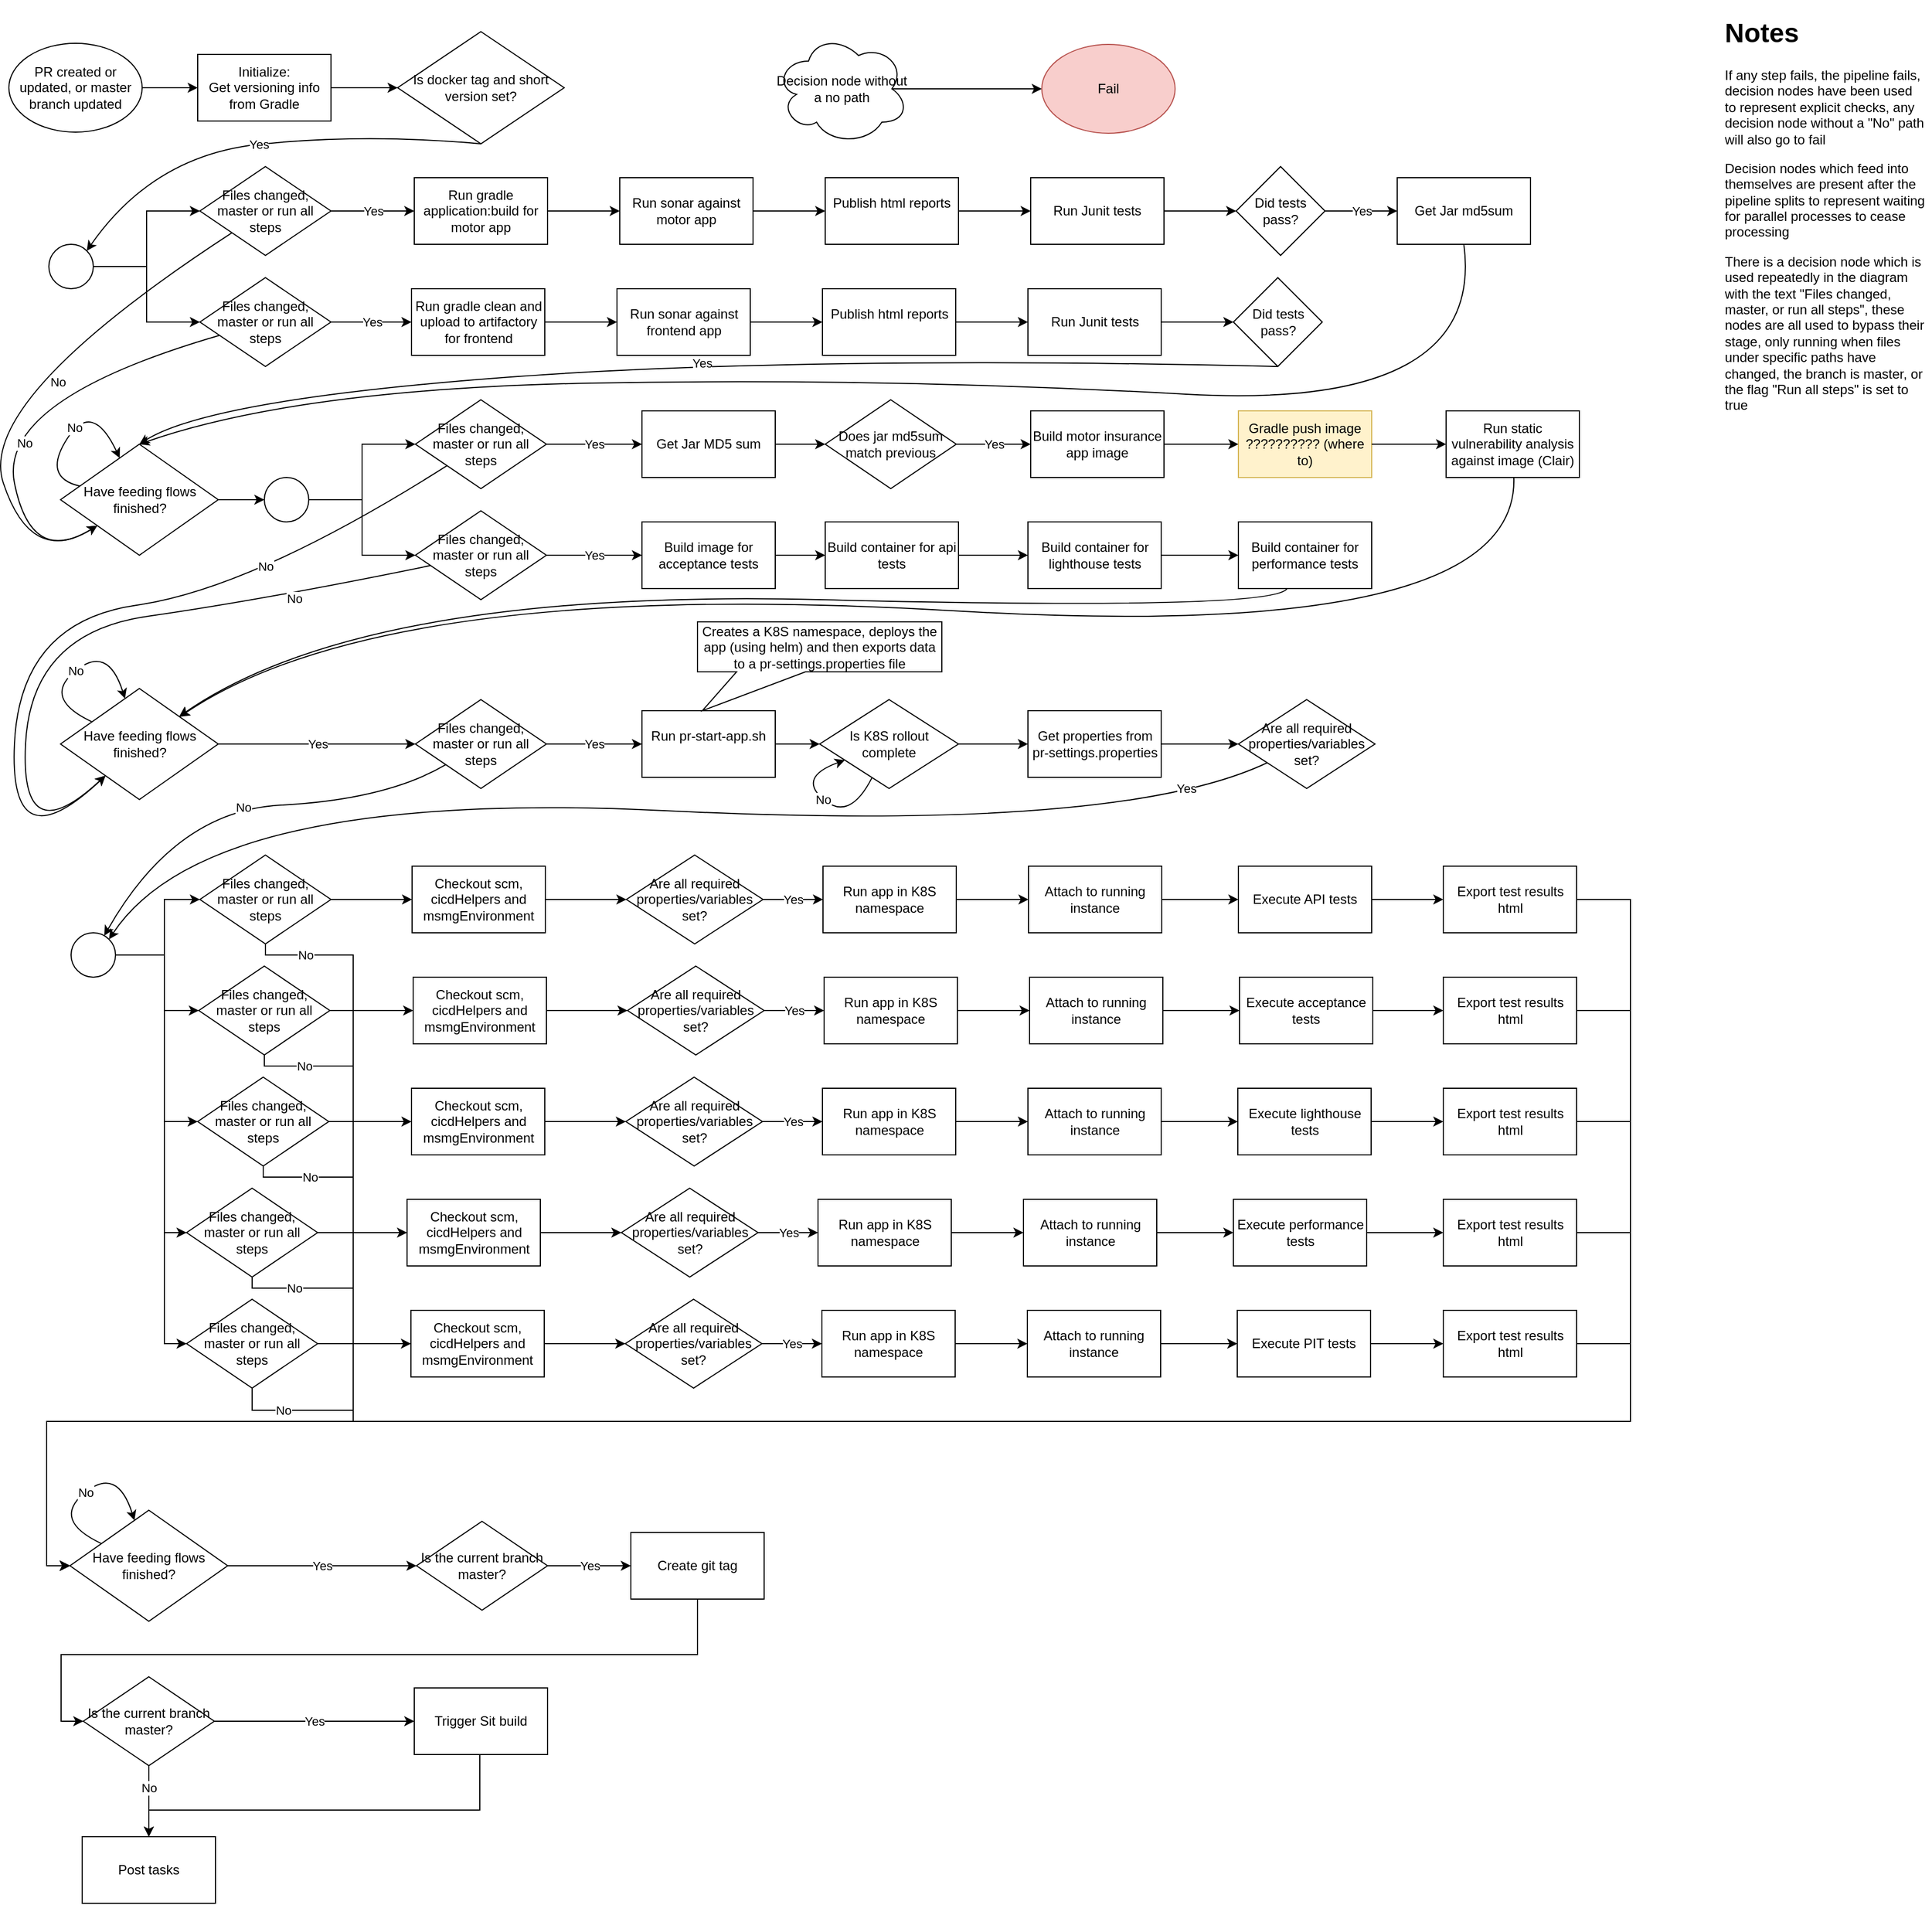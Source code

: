 <mxfile version="10.6.7" type="github"><diagram name="Main Pipeline" id="74e2e168-ea6b-b213-b513-2b3c1d86103e"><mxGraphModel dx="1398" dy="893" grid="1" gridSize="10" guides="1" tooltips="1" connect="1" arrows="1" fold="1" page="1" pageScale="1" pageWidth="1169" pageHeight="827" background="#ffffff" math="0" shadow="0"><root><mxCell id="0"/><mxCell id="1" parent="0"/><mxCell id="nXu6k0-EBB2QH6CFUUrA-1" value="PR created or updated, or master branch updated&lt;br&gt;" style="ellipse;whiteSpace=wrap;html=1;" parent="1" vertex="1"><mxGeometry x="50" y="39" width="120" height="80" as="geometry"/></mxCell><mxCell id="nXu6k0-EBB2QH6CFUUrA-2" value="Initialize:&lt;br&gt;Get versioning info from Gradle&lt;br&gt;" style="rounded=0;whiteSpace=wrap;html=1;" parent="1" vertex="1"><mxGeometry x="220" y="49" width="120" height="60" as="geometry"/></mxCell><mxCell id="nXu6k0-EBB2QH6CFUUrA-3" value="Is docker tag and short version set?&lt;br&gt;" style="rhombus;whiteSpace=wrap;html=1;" parent="1" vertex="1"><mxGeometry x="400" y="28.5" width="150" height="101" as="geometry"/></mxCell><mxCell id="nXu6k0-EBB2QH6CFUUrA-7" value="Run gradle application:build for motor app" style="rounded=0;whiteSpace=wrap;html=1;" parent="1" vertex="1"><mxGeometry x="415" y="160" width="120" height="60" as="geometry"/></mxCell><mxCell id="nXu6k0-EBB2QH6CFUUrA-8" value="Run sonar against motor app" style="rounded=0;whiteSpace=wrap;html=1;" parent="1" vertex="1"><mxGeometry x="600" y="160" width="120" height="60" as="geometry"/></mxCell><mxCell id="nXu6k0-EBB2QH6CFUUrA-9" value="Publish html reports&lt;br&gt;&lt;br&gt;" style="rounded=0;whiteSpace=wrap;html=1;" parent="1" vertex="1"><mxGeometry x="785" y="160" width="120" height="60" as="geometry"/></mxCell><mxCell id="nXu6k0-EBB2QH6CFUUrA-10" value="Run Junit tests" style="rounded=0;whiteSpace=wrap;html=1;" parent="1" vertex="1"><mxGeometry x="970" y="160" width="120" height="60" as="geometry"/></mxCell><mxCell id="nXu6k0-EBB2QH6CFUUrA-11" value="Get Jar md5sum&lt;br&gt;" style="rounded=0;whiteSpace=wrap;html=1;" parent="1" vertex="1"><mxGeometry x="1300" y="160" width="120" height="60" as="geometry"/></mxCell><mxCell id="nXu6k0-EBB2QH6CFUUrA-12" value="Did tests pass?" style="rhombus;whiteSpace=wrap;html=1;" parent="1" vertex="1"><mxGeometry x="1155" y="150" width="80" height="80" as="geometry"/></mxCell><mxCell id="nXu6k0-EBB2QH6CFUUrA-13" value="Run gradle clean and upload to artifactory for frontend" style="rounded=0;whiteSpace=wrap;html=1;" parent="1" vertex="1"><mxGeometry x="412.5" y="260" width="120" height="60" as="geometry"/></mxCell><mxCell id="nXu6k0-EBB2QH6CFUUrA-14" value="Run sonar against frontend app" style="rounded=0;whiteSpace=wrap;html=1;" parent="1" vertex="1"><mxGeometry x="597.5" y="260" width="120" height="60" as="geometry"/></mxCell><mxCell id="nXu6k0-EBB2QH6CFUUrA-15" value="Publish html reports&lt;br&gt;&lt;br&gt;" style="rounded=0;whiteSpace=wrap;html=1;" parent="1" vertex="1"><mxGeometry x="782.5" y="260" width="120" height="60" as="geometry"/></mxCell><mxCell id="nXu6k0-EBB2QH6CFUUrA-16" value="Run Junit tests" style="rounded=0;whiteSpace=wrap;html=1;" parent="1" vertex="1"><mxGeometry x="967.5" y="260" width="120" height="60" as="geometry"/></mxCell><mxCell id="nXu6k0-EBB2QH6CFUUrA-18" value="Did tests pass?" style="rhombus;whiteSpace=wrap;html=1;" parent="1" vertex="1"><mxGeometry x="1152.5" y="250" width="80" height="80" as="geometry"/></mxCell><mxCell id="gTRnhELbF5AKRLiAh63--16" value="" style="edgeStyle=orthogonalEdgeStyle;rounded=0;orthogonalLoop=1;jettySize=auto;html=1;" parent="1" source="nXu6k0-EBB2QH6CFUUrA-19" target="gTRnhELbF5AKRLiAh63--15" edge="1"><mxGeometry relative="1" as="geometry"/></mxCell><mxCell id="nXu6k0-EBB2QH6CFUUrA-19" value="Have feeding flows finished?&lt;br&gt;" style="rhombus;whiteSpace=wrap;html=1;" parent="1" vertex="1"><mxGeometry x="96.5" y="400" width="142" height="100" as="geometry"/></mxCell><mxCell id="nXu6k0-EBB2QH6CFUUrA-21" value="" style="endArrow=classic;html=1;entryX=0;entryY=0.5;entryDx=0;entryDy=0;exitX=1;exitY=0.5;exitDx=0;exitDy=0;" parent="1" source="nXu6k0-EBB2QH6CFUUrA-1" target="nXu6k0-EBB2QH6CFUUrA-2" edge="1"><mxGeometry width="50" height="50" relative="1" as="geometry"><mxPoint x="50" y="530" as="sourcePoint"/><mxPoint x="100" y="480" as="targetPoint"/></mxGeometry></mxCell><mxCell id="nXu6k0-EBB2QH6CFUUrA-22" value="" style="endArrow=classic;html=1;exitX=1;exitY=0.5;exitDx=0;exitDy=0;entryX=0;entryY=0.5;entryDx=0;entryDy=0;" parent="1" source="nXu6k0-EBB2QH6CFUUrA-2" target="nXu6k0-EBB2QH6CFUUrA-3" edge="1"><mxGeometry width="50" height="50" relative="1" as="geometry"><mxPoint x="339" y="100" as="sourcePoint"/><mxPoint x="389" y="50" as="targetPoint"/></mxGeometry></mxCell><mxCell id="nXu6k0-EBB2QH6CFUUrA-23" value="Yes" style="curved=1;endArrow=classic;html=1;entryX=0.5;entryY=0;entryDx=0;entryDy=0;" parent="1" target="nXu6k0-EBB2QH6CFUUrA-19" edge="1"><mxGeometry width="50" height="50" relative="1" as="geometry"><mxPoint x="1193" y="330" as="sourcePoint"/><mxPoint x="90" y="480" as="targetPoint"/><Array as="points"><mxPoint x="760" y="320"/><mxPoint x="230" y="360"/></Array></mxGeometry></mxCell><mxCell id="nXu6k0-EBB2QH6CFUUrA-24" value="Yes" style="curved=1;endArrow=classic;html=1;exitX=0.5;exitY=1;exitDx=0;exitDy=0;entryX=1;entryY=0;entryDx=0;entryDy=0;" parent="1" source="nXu6k0-EBB2QH6CFUUrA-3" target="gTRnhELbF5AKRLiAh63--33" edge="1"><mxGeometry width="50" height="50" relative="1" as="geometry"><mxPoint x="40" y="600" as="sourcePoint"/><mxPoint x="168" y="140" as="targetPoint"/><Array as="points"><mxPoint x="370" y="120"/><mxPoint x="180" y="140"/></Array></mxGeometry></mxCell><mxCell id="nXu6k0-EBB2QH6CFUUrA-28" value="" style="endArrow=classic;html=1;entryX=0;entryY=0.5;entryDx=0;entryDy=0;exitX=1;exitY=0.5;exitDx=0;exitDy=0;" parent="1" source="nXu6k0-EBB2QH6CFUUrA-13" target="nXu6k0-EBB2QH6CFUUrA-14" edge="1"><mxGeometry width="50" height="50" relative="1" as="geometry"><mxPoint x="350" y="520" as="sourcePoint"/><mxPoint x="400" y="470" as="targetPoint"/></mxGeometry></mxCell><mxCell id="nXu6k0-EBB2QH6CFUUrA-29" value="" style="endArrow=classic;html=1;entryX=0;entryY=0.5;entryDx=0;entryDy=0;exitX=1;exitY=0.5;exitDx=0;exitDy=0;" parent="1" source="nXu6k0-EBB2QH6CFUUrA-7" target="nXu6k0-EBB2QH6CFUUrA-8" edge="1"><mxGeometry width="50" height="50" relative="1" as="geometry"><mxPoint x="543" y="300" as="sourcePoint"/><mxPoint x="608" y="300" as="targetPoint"/></mxGeometry></mxCell><mxCell id="nXu6k0-EBB2QH6CFUUrA-30" value="" style="endArrow=classic;html=1;entryX=0;entryY=0.5;entryDx=0;entryDy=0;exitX=1;exitY=0.5;exitDx=0;exitDy=0;" parent="1" source="nXu6k0-EBB2QH6CFUUrA-14" target="nXu6k0-EBB2QH6CFUUrA-15" edge="1"><mxGeometry width="50" height="50" relative="1" as="geometry"><mxPoint x="553" y="310" as="sourcePoint"/><mxPoint x="618" y="310" as="targetPoint"/></mxGeometry></mxCell><mxCell id="nXu6k0-EBB2QH6CFUUrA-31" value="" style="endArrow=classic;html=1;entryX=0;entryY=0.5;entryDx=0;entryDy=0;exitX=1;exitY=0.5;exitDx=0;exitDy=0;" parent="1" source="nXu6k0-EBB2QH6CFUUrA-8" target="nXu6k0-EBB2QH6CFUUrA-9" edge="1"><mxGeometry width="50" height="50" relative="1" as="geometry"><mxPoint x="563" y="320" as="sourcePoint"/><mxPoint x="628" y="320" as="targetPoint"/></mxGeometry></mxCell><mxCell id="nXu6k0-EBB2QH6CFUUrA-32" value="" style="endArrow=classic;html=1;entryX=0;entryY=0.5;entryDx=0;entryDy=0;exitX=1;exitY=0.5;exitDx=0;exitDy=0;" parent="1" source="nXu6k0-EBB2QH6CFUUrA-15" target="nXu6k0-EBB2QH6CFUUrA-16" edge="1"><mxGeometry width="50" height="50" relative="1" as="geometry"><mxPoint x="573" y="330" as="sourcePoint"/><mxPoint x="638" y="330" as="targetPoint"/></mxGeometry></mxCell><mxCell id="nXu6k0-EBB2QH6CFUUrA-33" value="" style="endArrow=classic;html=1;entryX=0;entryY=0.5;entryDx=0;entryDy=0;exitX=1;exitY=0.5;exitDx=0;exitDy=0;" parent="1" source="nXu6k0-EBB2QH6CFUUrA-9" target="nXu6k0-EBB2QH6CFUUrA-10" edge="1"><mxGeometry width="50" height="50" relative="1" as="geometry"><mxPoint x="583" y="340" as="sourcePoint"/><mxPoint x="648" y="340" as="targetPoint"/></mxGeometry></mxCell><mxCell id="nXu6k0-EBB2QH6CFUUrA-34" value="" style="endArrow=classic;html=1;entryX=0;entryY=0.5;entryDx=0;entryDy=0;exitX=1;exitY=0.5;exitDx=0;exitDy=0;" parent="1" source="nXu6k0-EBB2QH6CFUUrA-16" target="nXu6k0-EBB2QH6CFUUrA-18" edge="1"><mxGeometry width="50" height="50" relative="1" as="geometry"><mxPoint x="593" y="350" as="sourcePoint"/><mxPoint x="658" y="350" as="targetPoint"/></mxGeometry></mxCell><mxCell id="nXu6k0-EBB2QH6CFUUrA-35" value="" style="endArrow=classic;html=1;entryX=0;entryY=0.5;entryDx=0;entryDy=0;exitX=1;exitY=0.5;exitDx=0;exitDy=0;" parent="1" source="nXu6k0-EBB2QH6CFUUrA-10" target="nXu6k0-EBB2QH6CFUUrA-12" edge="1"><mxGeometry width="50" height="50" relative="1" as="geometry"><mxPoint x="603" y="360" as="sourcePoint"/><mxPoint x="668" y="360" as="targetPoint"/></mxGeometry></mxCell><mxCell id="nXu6k0-EBB2QH6CFUUrA-36" value="Yes" style="endArrow=classic;html=1;exitX=1;exitY=0.5;exitDx=0;exitDy=0;entryX=0;entryY=0.5;entryDx=0;entryDy=0;" parent="1" source="nXu6k0-EBB2QH6CFUUrA-12" target="nXu6k0-EBB2QH6CFUUrA-11" edge="1"><mxGeometry width="50" height="50" relative="1" as="geometry"><mxPoint x="613" y="370" as="sourcePoint"/><mxPoint x="1260" y="230" as="targetPoint"/></mxGeometry></mxCell><mxCell id="nXu6k0-EBB2QH6CFUUrA-37" value="" style="curved=1;endArrow=classic;html=1;entryX=0.5;entryY=0;entryDx=0;entryDy=0;exitX=0.5;exitY=1;exitDx=0;exitDy=0;" parent="1" source="nXu6k0-EBB2QH6CFUUrA-11" target="nXu6k0-EBB2QH6CFUUrA-19" edge="1"><mxGeometry width="50" height="50" relative="1" as="geometry"><mxPoint x="50" y="540" as="sourcePoint"/><mxPoint x="170" y="360" as="targetPoint"/><Array as="points"><mxPoint x="1380" y="370"/><mxPoint x="840" y="340"/><mxPoint x="310" y="350"/></Array></mxGeometry></mxCell><mxCell id="nXu6k0-EBB2QH6CFUUrA-43" value="Get Jar MD5 sum" style="rounded=0;whiteSpace=wrap;html=1;" parent="1" vertex="1"><mxGeometry x="620" y="370" width="120" height="60" as="geometry"/></mxCell><mxCell id="nXu6k0-EBB2QH6CFUUrA-44" value="Does jar md5sum match previous" style="rhombus;whiteSpace=wrap;html=1;" parent="1" vertex="1"><mxGeometry x="785" y="360" width="118" height="80" as="geometry"/></mxCell><mxCell id="nXu6k0-EBB2QH6CFUUrA-45" value="Build motor insurance app image&lt;br&gt;" style="rounded=0;whiteSpace=wrap;html=1;" parent="1" vertex="1"><mxGeometry x="970" y="370" width="120" height="60" as="geometry"/></mxCell><mxCell id="nXu6k0-EBB2QH6CFUUrA-46" value="Gradle push image ?????????? (where to)&lt;br&gt;" style="rounded=0;whiteSpace=wrap;html=1;fillColor=#fff2cc;strokeColor=#d6b656;" parent="1" vertex="1"><mxGeometry x="1157" y="370" width="120" height="60" as="geometry"/></mxCell><mxCell id="nXu6k0-EBB2QH6CFUUrA-47" value="Run static vulnerability analysis against image (Clair)" style="rounded=0;whiteSpace=wrap;html=1;" parent="1" vertex="1"><mxGeometry x="1344" y="370" width="120" height="60" as="geometry"/></mxCell><mxCell id="nXu6k0-EBB2QH6CFUUrA-48" value="Build image for acceptance tests" style="rounded=0;whiteSpace=wrap;html=1;" parent="1" vertex="1"><mxGeometry x="620" y="470" width="120" height="60" as="geometry"/></mxCell><mxCell id="nXu6k0-EBB2QH6CFUUrA-49" value="Build container for api tests" style="rounded=0;whiteSpace=wrap;html=1;" parent="1" vertex="1"><mxGeometry x="785" y="470" width="120" height="60" as="geometry"/></mxCell><mxCell id="nXu6k0-EBB2QH6CFUUrA-50" value="Build container for lighthouse tests" style="rounded=0;whiteSpace=wrap;html=1;" parent="1" vertex="1"><mxGeometry x="967.5" y="470" width="120" height="60" as="geometry"/></mxCell><mxCell id="nXu6k0-EBB2QH6CFUUrA-51" value="Build container for performance&amp;nbsp;tests" style="rounded=0;whiteSpace=wrap;html=1;" parent="1" vertex="1"><mxGeometry x="1157" y="470" width="120" height="60" as="geometry"/></mxCell><mxCell id="nXu6k0-EBB2QH6CFUUrA-56" value="No" style="curved=1;endArrow=classic;html=1;" parent="1" source="gTRnhELbF5AKRLiAh63--34" target="nXu6k0-EBB2QH6CFUUrA-19" edge="1"><mxGeometry x="-0.09" y="44" width="50" height="50" relative="1" as="geometry"><mxPoint x="168" y="330" as="sourcePoint"/><mxPoint x="310" y="450" as="targetPoint"/><Array as="points"><mxPoint x="40" y="360"/><mxPoint x="70" y="510"/></Array><mxPoint as="offset"/></mxGeometry></mxCell><mxCell id="nXu6k0-EBB2QH6CFUUrA-57" value="" style="endArrow=classic;html=1;entryX=0;entryY=0.5;entryDx=0;entryDy=0;" parent="1" source="nXu6k0-EBB2QH6CFUUrA-43" target="nXu6k0-EBB2QH6CFUUrA-44" edge="1"><mxGeometry width="50" height="50" relative="1" as="geometry"><mxPoint x="530" y="640" as="sourcePoint"/><mxPoint x="580" y="590" as="targetPoint"/></mxGeometry></mxCell><mxCell id="nXu6k0-EBB2QH6CFUUrA-58" value="Yes" style="endArrow=classic;html=1;entryX=0;entryY=0.5;entryDx=0;entryDy=0;exitX=1;exitY=0.5;exitDx=0;exitDy=0;" parent="1" source="nXu6k0-EBB2QH6CFUUrA-44" target="nXu6k0-EBB2QH6CFUUrA-45" edge="1"><mxGeometry width="50" height="50" relative="1" as="geometry"><mxPoint x="900" y="620" as="sourcePoint"/><mxPoint x="950" y="570" as="targetPoint"/></mxGeometry></mxCell><mxCell id="nXu6k0-EBB2QH6CFUUrA-59" value="" style="endArrow=classic;html=1;exitX=0.875;exitY=0.5;exitDx=0;exitDy=0;exitPerimeter=0;entryX=0;entryY=0.5;entryDx=0;entryDy=0;" parent="1" source="nXu6k0-EBB2QH6CFUUrA-60" target="nXu6k0-EBB2QH6CFUUrA-61" edge="1"><mxGeometry width="50" height="50" relative="1" as="geometry"><mxPoint x="870" y="24" as="sourcePoint"/><mxPoint x="1000" y="80" as="targetPoint"/></mxGeometry></mxCell><mxCell id="nXu6k0-EBB2QH6CFUUrA-60" value="Decision node without a no path" style="ellipse;shape=cloud;whiteSpace=wrap;html=1;" parent="1" vertex="1"><mxGeometry x="740" y="30" width="120" height="100" as="geometry"/></mxCell><mxCell id="nXu6k0-EBB2QH6CFUUrA-61" value="Fail" style="ellipse;whiteSpace=wrap;html=1;fillColor=#f8cecc;strokeColor=#b85450;" parent="1" vertex="1"><mxGeometry x="980" y="40" width="120" height="80" as="geometry"/></mxCell><mxCell id="nXu6k0-EBB2QH6CFUUrA-62" value="" style="endArrow=classic;html=1;entryX=0;entryY=0.5;entryDx=0;entryDy=0;" parent="1" source="nXu6k0-EBB2QH6CFUUrA-45" target="nXu6k0-EBB2QH6CFUUrA-46" edge="1"><mxGeometry width="50" height="50" relative="1" as="geometry"><mxPoint x="750" y="410" as="sourcePoint"/><mxPoint x="795" y="410" as="targetPoint"/></mxGeometry></mxCell><mxCell id="nXu6k0-EBB2QH6CFUUrA-63" value="" style="endArrow=classic;html=1;entryX=0;entryY=0.5;entryDx=0;entryDy=0;exitX=1;exitY=0.5;exitDx=0;exitDy=0;" parent="1" source="nXu6k0-EBB2QH6CFUUrA-46" target="nXu6k0-EBB2QH6CFUUrA-47" edge="1"><mxGeometry width="50" height="50" relative="1" as="geometry"><mxPoint x="760" y="420" as="sourcePoint"/><mxPoint x="805" y="420" as="targetPoint"/></mxGeometry></mxCell><mxCell id="nXu6k0-EBB2QH6CFUUrA-65" value="" style="endArrow=classic;html=1;" parent="1" source="nXu6k0-EBB2QH6CFUUrA-48" target="nXu6k0-EBB2QH6CFUUrA-49" edge="1"><mxGeometry width="50" height="50" relative="1" as="geometry"><mxPoint x="780" y="440" as="sourcePoint"/><mxPoint x="825" y="440" as="targetPoint"/></mxGeometry></mxCell><mxCell id="nXu6k0-EBB2QH6CFUUrA-66" value="" style="endArrow=classic;html=1;" parent="1" source="nXu6k0-EBB2QH6CFUUrA-49" target="nXu6k0-EBB2QH6CFUUrA-50" edge="1"><mxGeometry width="50" height="50" relative="1" as="geometry"><mxPoint x="790" y="450" as="sourcePoint"/><mxPoint x="835" y="450" as="targetPoint"/></mxGeometry></mxCell><mxCell id="nXu6k0-EBB2QH6CFUUrA-67" value="" style="endArrow=classic;html=1;" parent="1" source="nXu6k0-EBB2QH6CFUUrA-50" target="nXu6k0-EBB2QH6CFUUrA-51" edge="1"><mxGeometry width="50" height="50" relative="1" as="geometry"><mxPoint x="800" y="460" as="sourcePoint"/><mxPoint x="845" y="460" as="targetPoint"/></mxGeometry></mxCell><mxCell id="gTRnhELbF5AKRLiAh63--48" value="Yes" style="edgeStyle=orthogonalEdgeStyle;rounded=0;orthogonalLoop=1;jettySize=auto;html=1;" parent="1" source="nXu6k0-EBB2QH6CFUUrA-68" target="gTRnhELbF5AKRLiAh63--44" edge="1"><mxGeometry relative="1" as="geometry"/></mxCell><mxCell id="nXu6k0-EBB2QH6CFUUrA-68" value="Have feeding flows finished?&lt;br&gt;" style="rhombus;whiteSpace=wrap;html=1;" parent="1" vertex="1"><mxGeometry x="96.5" y="620" width="142" height="100" as="geometry"/></mxCell><mxCell id="nXu6k0-EBB2QH6CFUUrA-69" value="" style="curved=1;endArrow=classic;html=1;" parent="1" source="nXu6k0-EBB2QH6CFUUrA-47" target="nXu6k0-EBB2QH6CFUUrA-68" edge="1"><mxGeometry width="50" height="50" relative="1" as="geometry"><mxPoint x="320" y="730" as="sourcePoint"/><mxPoint x="280" y="570" as="targetPoint"/><Array as="points"><mxPoint x="1410" y="580"/><mxPoint x="390" y="520"/></Array></mxGeometry></mxCell><mxCell id="nXu6k0-EBB2QH6CFUUrA-70" value="" style="curved=1;endArrow=classic;html=1;" parent="1" source="nXu6k0-EBB2QH6CFUUrA-51" target="nXu6k0-EBB2QH6CFUUrA-68" edge="1"><mxGeometry width="50" height="50" relative="1" as="geometry"><mxPoint x="1415" y="440" as="sourcePoint"/><mxPoint x="233.33" y="607.556" as="targetPoint"/><Array as="points"><mxPoint x="1190" y="550"/><mxPoint x="370" y="530"/></Array></mxGeometry></mxCell><mxCell id="nXu6k0-EBB2QH6CFUUrA-72" value="No" style="curved=1;endArrow=classic;html=1;" parent="1" source="nXu6k0-EBB2QH6CFUUrA-68" target="nXu6k0-EBB2QH6CFUUrA-68" edge="1"><mxGeometry width="50" height="50" relative="1" as="geometry"><mxPoint x="40" y="590" as="sourcePoint"/><mxPoint x="90" y="540" as="targetPoint"/><Array as="points"><mxPoint x="80" y="629"/><mxPoint x="139" y="580"/></Array></mxGeometry></mxCell><mxCell id="nXu6k0-EBB2QH6CFUUrA-73" value="No" style="curved=1;endArrow=classic;html=1;" parent="1" source="nXu6k0-EBB2QH6CFUUrA-19" target="nXu6k0-EBB2QH6CFUUrA-19" edge="1"><mxGeometry width="50" height="50" relative="1" as="geometry"><mxPoint x="-10" y="510" as="sourcePoint"/><mxPoint x="40" y="460" as="targetPoint"/><Array as="points"><mxPoint x="80" y="430"/><mxPoint x="125" y="360"/></Array></mxGeometry></mxCell><mxCell id="nXu6k0-EBB2QH6CFUUrA-77" value="&lt;h1&gt;Notes&lt;/h1&gt;&lt;p&gt;If any step fails, the pipeline fails, decision nodes have been used to represent explicit checks, any decision node without a &quot;No&quot; path will also go to fail&lt;/p&gt;&lt;p&gt;Decision nodes which feed into themselves are present after the pipeline splits to represent waiting for parallel processes to cease processing&lt;/p&gt;&lt;p&gt;There is a decision node which is used repeatedly in the diagram with the text &quot;Files changed, master, or run all steps&quot;, these nodes are all used to bypass their stage, only running when files under specific paths have changed, the branch is master, or the flag &quot;Run all steps&quot; is set to true&lt;/p&gt;" style="text;html=1;strokeColor=none;fillColor=none;spacing=5;spacingTop=-20;whiteSpace=wrap;overflow=hidden;rounded=0;" parent="1" vertex="1"><mxGeometry x="1590" y="10" width="190" height="550" as="geometry"/></mxCell><mxCell id="gTRnhELbF5AKRLiAh63--1" value="Run pr-start-app.sh&lt;br&gt;&lt;br&gt;" style="rounded=0;whiteSpace=wrap;html=1;" parent="1" vertex="1"><mxGeometry x="620" y="640" width="120" height="60" as="geometry"/></mxCell><mxCell id="gTRnhELbF5AKRLiAh63--2" value="Creates a K8S namespace, deploys the app (using helm) and then exports data to a pr-settings.properties file" style="shape=callout;whiteSpace=wrap;html=1;perimeter=calloutPerimeter;position2=0.02;size=35;position=0.16;base=62;" parent="1" vertex="1"><mxGeometry x="670" y="560" width="220" height="80" as="geometry"/></mxCell><mxCell id="gTRnhELbF5AKRLiAh63--4" value="Is K8S rollout complete" style="rhombus;whiteSpace=wrap;html=1;" parent="1" vertex="1"><mxGeometry x="780" y="630" width="125" height="80" as="geometry"/></mxCell><mxCell id="gTRnhELbF5AKRLiAh63--5" value="No" style="curved=1;endArrow=classic;html=1;" parent="1" source="gTRnhELbF5AKRLiAh63--4" target="gTRnhELbF5AKRLiAh63--4" edge="1"><mxGeometry width="50" height="50" relative="1" as="geometry"><mxPoint x="760" y="760" as="sourcePoint"/><mxPoint x="810" y="710" as="targetPoint"/><Array as="points"><mxPoint x="807" y="740"/><mxPoint x="760" y="700"/></Array></mxGeometry></mxCell><mxCell id="gTRnhELbF5AKRLiAh63--6" value="" style="endArrow=classic;html=1;" parent="1" source="gTRnhELbF5AKRLiAh63--1" target="gTRnhELbF5AKRLiAh63--4" edge="1"><mxGeometry width="50" height="50" relative="1" as="geometry"><mxPoint x="690" y="800" as="sourcePoint"/><mxPoint x="740" y="750" as="targetPoint"/></mxGeometry></mxCell><mxCell id="gTRnhELbF5AKRLiAh63--7" value="Get properties from pr-settings.properties" style="rounded=0;whiteSpace=wrap;html=1;" parent="1" vertex="1"><mxGeometry x="967.5" y="640" width="120" height="60" as="geometry"/></mxCell><mxCell id="gTRnhELbF5AKRLiAh63--8" value="" style="endArrow=classic;html=1;" parent="1" source="gTRnhELbF5AKRLiAh63--4" target="gTRnhELbF5AKRLiAh63--7" edge="1"><mxGeometry width="50" height="50" relative="1" as="geometry"><mxPoint x="940" y="800" as="sourcePoint"/><mxPoint x="1020" y="620" as="targetPoint"/></mxGeometry></mxCell><mxCell id="gTRnhELbF5AKRLiAh63--9" value="Are all required properties/variables set?" style="rhombus;whiteSpace=wrap;html=1;" parent="1" vertex="1"><mxGeometry x="1157" y="630" width="123" height="80" as="geometry"/></mxCell><mxCell id="gTRnhELbF5AKRLiAh63--11" value="" style="endArrow=classic;html=1;" parent="1" source="gTRnhELbF5AKRLiAh63--7" target="gTRnhELbF5AKRLiAh63--9" edge="1"><mxGeometry width="50" height="50" relative="1" as="geometry"><mxPoint x="1099" y="520" as="sourcePoint"/><mxPoint x="1168.5" y="520" as="targetPoint"/></mxGeometry></mxCell><mxCell id="gTRnhELbF5AKRLiAh63--24" value="Yes" style="edgeStyle=orthogonalEdgeStyle;rounded=0;orthogonalLoop=1;jettySize=auto;html=1;" parent="1" source="gTRnhELbF5AKRLiAh63--14" target="nXu6k0-EBB2QH6CFUUrA-43" edge="1"><mxGeometry relative="1" as="geometry"/></mxCell><mxCell id="gTRnhELbF5AKRLiAh63--14" value="Files changed, master or run all steps" style="rhombus;whiteSpace=wrap;html=1;" parent="1" vertex="1"><mxGeometry x="416" y="360" width="118" height="80" as="geometry"/></mxCell><mxCell id="gTRnhELbF5AKRLiAh63--19" value="" style="edgeStyle=orthogonalEdgeStyle;rounded=0;orthogonalLoop=1;jettySize=auto;html=1;" parent="1" source="gTRnhELbF5AKRLiAh63--15" target="gTRnhELbF5AKRLiAh63--14" edge="1"><mxGeometry relative="1" as="geometry"/></mxCell><mxCell id="gTRnhELbF5AKRLiAh63--21" value="" style="edgeStyle=orthogonalEdgeStyle;rounded=0;orthogonalLoop=1;jettySize=auto;html=1;" parent="1" source="gTRnhELbF5AKRLiAh63--15" target="gTRnhELbF5AKRLiAh63--17" edge="1"><mxGeometry relative="1" as="geometry"/></mxCell><mxCell id="gTRnhELbF5AKRLiAh63--15" value="" style="ellipse;whiteSpace=wrap;html=1;aspect=fixed;" parent="1" vertex="1"><mxGeometry x="280" y="430" width="40" height="40" as="geometry"/></mxCell><mxCell id="gTRnhELbF5AKRLiAh63--25" value="Yes" style="edgeStyle=orthogonalEdgeStyle;rounded=0;orthogonalLoop=1;jettySize=auto;html=1;" parent="1" source="gTRnhELbF5AKRLiAh63--17" target="nXu6k0-EBB2QH6CFUUrA-48" edge="1"><mxGeometry relative="1" as="geometry"/></mxCell><mxCell id="gTRnhELbF5AKRLiAh63--17" value="Files changed, master or run all steps" style="rhombus;whiteSpace=wrap;html=1;" parent="1" vertex="1"><mxGeometry x="416" y="460" width="118" height="80" as="geometry"/></mxCell><mxCell id="gTRnhELbF5AKRLiAh63--26" value="No" style="curved=1;endArrow=classic;html=1;" parent="1" source="gTRnhELbF5AKRLiAh63--14" target="nXu6k0-EBB2QH6CFUUrA-68" edge="1"><mxGeometry x="-0.505" y="-12" width="50" height="50" relative="1" as="geometry"><mxPoint x="35" y="735" as="sourcePoint"/><mxPoint x="85" y="685" as="targetPoint"/><Array as="points"><mxPoint x="270" y="530"/><mxPoint x="60" y="560"/><mxPoint x="50" y="780"/></Array><mxPoint x="1" as="offset"/></mxGeometry></mxCell><mxCell id="gTRnhELbF5AKRLiAh63--28" value="No" style="curved=1;endArrow=classic;html=1;" parent="1" source="gTRnhELbF5AKRLiAh63--17" target="nXu6k0-EBB2QH6CFUUrA-68" edge="1"><mxGeometry x="-0.622" y="4" width="50" height="50" relative="1" as="geometry"><mxPoint x="454.515" y="429.332" as="sourcePoint"/><mxPoint x="362.005" y="705.362" as="targetPoint"/><Array as="points"><mxPoint x="280" y="540"/><mxPoint x="70" y="570"/><mxPoint x="60" y="770"/></Array><mxPoint as="offset"/></mxGeometry></mxCell><mxCell id="gTRnhELbF5AKRLiAh63--49" value="Yes" style="edgeStyle=orthogonalEdgeStyle;rounded=0;orthogonalLoop=1;jettySize=auto;html=1;" parent="1" source="gTRnhELbF5AKRLiAh63--30" target="nXu6k0-EBB2QH6CFUUrA-7" edge="1"><mxGeometry relative="1" as="geometry"/></mxCell><mxCell id="gTRnhELbF5AKRLiAh63--30" value="Files changed, master or run all steps" style="rhombus;whiteSpace=wrap;html=1;" parent="1" vertex="1"><mxGeometry x="222" y="150" width="118" height="80" as="geometry"/></mxCell><mxCell id="gTRnhELbF5AKRLiAh63--31" value="" style="edgeStyle=orthogonalEdgeStyle;rounded=0;orthogonalLoop=1;jettySize=auto;html=1;" parent="1" source="gTRnhELbF5AKRLiAh63--33" target="gTRnhELbF5AKRLiAh63--30" edge="1"><mxGeometry relative="1" as="geometry"/></mxCell><mxCell id="gTRnhELbF5AKRLiAh63--32" value="" style="edgeStyle=orthogonalEdgeStyle;rounded=0;orthogonalLoop=1;jettySize=auto;html=1;" parent="1" source="gTRnhELbF5AKRLiAh63--33" target="gTRnhELbF5AKRLiAh63--34" edge="1"><mxGeometry relative="1" as="geometry"/></mxCell><mxCell id="gTRnhELbF5AKRLiAh63--33" value="" style="ellipse;whiteSpace=wrap;html=1;aspect=fixed;" parent="1" vertex="1"><mxGeometry x="86" y="220" width="40" height="40" as="geometry"/></mxCell><mxCell id="gTRnhELbF5AKRLiAh63--50" value="Yes" style="edgeStyle=orthogonalEdgeStyle;rounded=0;orthogonalLoop=1;jettySize=auto;html=1;" parent="1" source="gTRnhELbF5AKRLiAh63--34" target="nXu6k0-EBB2QH6CFUUrA-13" edge="1"><mxGeometry relative="1" as="geometry"/></mxCell><mxCell id="gTRnhELbF5AKRLiAh63--34" value="Files changed, master or run all steps" style="rhombus;whiteSpace=wrap;html=1;" parent="1" vertex="1"><mxGeometry x="222" y="250" width="118" height="80" as="geometry"/></mxCell><mxCell id="gTRnhELbF5AKRLiAh63--36" value="No" style="curved=1;endArrow=classic;html=1;" parent="1" source="gTRnhELbF5AKRLiAh63--30" target="nXu6k0-EBB2QH6CFUUrA-19" edge="1"><mxGeometry x="-0.184" y="27" width="50" height="50" relative="1" as="geometry"><mxPoint x="247.847" y="320.744" as="sourcePoint"/><mxPoint x="139.61" y="483.317" as="targetPoint"/><Array as="points"><mxPoint x="20" y="360"/><mxPoint x="70" y="510"/></Array><mxPoint x="1" as="offset"/></mxGeometry></mxCell><mxCell id="gTRnhELbF5AKRLiAh63--44" value="Files changed, master or run all steps" style="rhombus;whiteSpace=wrap;html=1;" parent="1" vertex="1"><mxGeometry x="416" y="630" width="118" height="80" as="geometry"/></mxCell><mxCell id="gTRnhELbF5AKRLiAh63--45" value="Yes" style="edgeStyle=orthogonalEdgeStyle;rounded=0;orthogonalLoop=1;jettySize=auto;html=1;" parent="1" source="gTRnhELbF5AKRLiAh63--44" target="gTRnhELbF5AKRLiAh63--1" edge="1"><mxGeometry relative="1" as="geometry"><mxPoint x="544" y="510" as="sourcePoint"/><mxPoint x="630" y="510" as="targetPoint"/></mxGeometry></mxCell><mxCell id="gTRnhELbF5AKRLiAh63--72" style="edgeStyle=orthogonalEdgeStyle;rounded=0;orthogonalLoop=1;jettySize=auto;html=1;" parent="1" source="gTRnhELbF5AKRLiAh63--51" target="gTRnhELbF5AKRLiAh63--67" edge="1"><mxGeometry relative="1" as="geometry"/></mxCell><mxCell id="gTRnhELbF5AKRLiAh63--51" value="Files changed, master or run all steps" style="rhombus;whiteSpace=wrap;html=1;" parent="1" vertex="1"><mxGeometry x="222" y="770" width="118" height="80" as="geometry"/></mxCell><mxCell id="gTRnhELbF5AKRLiAh63--52" value="" style="edgeStyle=orthogonalEdgeStyle;rounded=0;orthogonalLoop=1;jettySize=auto;html=1;" parent="1" source="gTRnhELbF5AKRLiAh63--54" target="gTRnhELbF5AKRLiAh63--51" edge="1"><mxGeometry relative="1" as="geometry"><Array as="points"><mxPoint x="190" y="860"/><mxPoint x="190" y="810"/></Array></mxGeometry></mxCell><mxCell id="gTRnhELbF5AKRLiAh63--53" value="" style="edgeStyle=orthogonalEdgeStyle;rounded=0;orthogonalLoop=1;jettySize=auto;html=1;" parent="1" source="gTRnhELbF5AKRLiAh63--54" target="gTRnhELbF5AKRLiAh63--55" edge="1"><mxGeometry relative="1" as="geometry"><Array as="points"><mxPoint x="190" y="860"/><mxPoint x="190" y="910"/></Array></mxGeometry></mxCell><mxCell id="gTRnhELbF5AKRLiAh63--64" style="edgeStyle=orthogonalEdgeStyle;rounded=0;orthogonalLoop=1;jettySize=auto;html=1;entryX=0;entryY=0.5;entryDx=0;entryDy=0;" parent="1" source="gTRnhELbF5AKRLiAh63--54" target="gTRnhELbF5AKRLiAh63--63" edge="1"><mxGeometry relative="1" as="geometry"><Array as="points"><mxPoint x="190" y="860"/><mxPoint x="190" y="1010"/></Array></mxGeometry></mxCell><mxCell id="gTRnhELbF5AKRLiAh63--65" style="edgeStyle=orthogonalEdgeStyle;rounded=0;orthogonalLoop=1;jettySize=auto;html=1;entryX=0;entryY=0.5;entryDx=0;entryDy=0;" parent="1" source="gTRnhELbF5AKRLiAh63--54" target="gTRnhELbF5AKRLiAh63--61" edge="1"><mxGeometry relative="1" as="geometry"><Array as="points"><mxPoint x="190" y="860"/><mxPoint x="190" y="1110"/></Array></mxGeometry></mxCell><mxCell id="gTRnhELbF5AKRLiAh63--66" style="edgeStyle=orthogonalEdgeStyle;rounded=0;orthogonalLoop=1;jettySize=auto;html=1;entryX=0;entryY=0.5;entryDx=0;entryDy=0;" parent="1" source="gTRnhELbF5AKRLiAh63--54" target="gTRnhELbF5AKRLiAh63--59" edge="1"><mxGeometry relative="1" as="geometry"><Array as="points"><mxPoint x="190" y="860"/><mxPoint x="190" y="1210"/></Array></mxGeometry></mxCell><mxCell id="gTRnhELbF5AKRLiAh63--54" value="" style="ellipse;whiteSpace=wrap;html=1;aspect=fixed;" parent="1" vertex="1"><mxGeometry x="106" y="840" width="40" height="40" as="geometry"/></mxCell><mxCell id="gTRnhELbF5AKRLiAh63--113" style="edgeStyle=orthogonalEdgeStyle;rounded=0;orthogonalLoop=1;jettySize=auto;html=1;" parent="1" source="gTRnhELbF5AKRLiAh63--55" target="gTRnhELbF5AKRLiAh63--78" edge="1"><mxGeometry relative="1" as="geometry"/></mxCell><mxCell id="gTRnhELbF5AKRLiAh63--55" value="Files changed, master or run all steps" style="rhombus;whiteSpace=wrap;html=1;" parent="1" vertex="1"><mxGeometry x="221" y="870" width="118" height="80" as="geometry"/></mxCell><mxCell id="gTRnhELbF5AKRLiAh63--56" value="Yes" style="curved=1;endArrow=classic;html=1;entryX=1;entryY=0;entryDx=0;entryDy=0;" parent="1" source="gTRnhELbF5AKRLiAh63--9" target="gTRnhELbF5AKRLiAh63--54" edge="1"><mxGeometry x="-0.866" y="-10" width="50" height="50" relative="1" as="geometry"><mxPoint x="890" y="830" as="sourcePoint"/><mxPoint x="940" y="780" as="targetPoint"/><Array as="points"><mxPoint x="1050" y="750"/><mxPoint x="230" y="710"/></Array><mxPoint as="offset"/></mxGeometry></mxCell><mxCell id="gTRnhELbF5AKRLiAh63--57" value="No" style="curved=1;endArrow=classic;html=1;" parent="1" source="gTRnhELbF5AKRLiAh63--44" target="gTRnhELbF5AKRLiAh63--54" edge="1"><mxGeometry width="50" height="50" relative="1" as="geometry"><mxPoint x="340" y="730" as="sourcePoint"/><mxPoint x="390" y="680" as="targetPoint"/><Array as="points"><mxPoint x="390" y="720"/><mxPoint x="200" y="730"/></Array></mxGeometry></mxCell><mxCell id="gTRnhELbF5AKRLiAh63--116" style="edgeStyle=orthogonalEdgeStyle;rounded=0;orthogonalLoop=1;jettySize=auto;html=1;" parent="1" source="gTRnhELbF5AKRLiAh63--59" target="gTRnhELbF5AKRLiAh63--105" edge="1"><mxGeometry relative="1" as="geometry"/></mxCell><mxCell id="gTRnhELbF5AKRLiAh63--59" value="Files changed, master or run all steps" style="rhombus;whiteSpace=wrap;html=1;" parent="1" vertex="1"><mxGeometry x="210" y="1170" width="118" height="80" as="geometry"/></mxCell><mxCell id="gTRnhELbF5AKRLiAh63--115" style="edgeStyle=orthogonalEdgeStyle;rounded=0;orthogonalLoop=1;jettySize=auto;html=1;" parent="1" source="gTRnhELbF5AKRLiAh63--61" target="gTRnhELbF5AKRLiAh63--96" edge="1"><mxGeometry relative="1" as="geometry"/></mxCell><mxCell id="gTRnhELbF5AKRLiAh63--61" value="Files changed, master or run all steps" style="rhombus;whiteSpace=wrap;html=1;" parent="1" vertex="1"><mxGeometry x="210" y="1070" width="118" height="80" as="geometry"/></mxCell><mxCell id="gTRnhELbF5AKRLiAh63--114" style="edgeStyle=orthogonalEdgeStyle;rounded=0;orthogonalLoop=1;jettySize=auto;html=1;" parent="1" source="gTRnhELbF5AKRLiAh63--63" target="gTRnhELbF5AKRLiAh63--87" edge="1"><mxGeometry relative="1" as="geometry"><mxPoint x="550" y="1000" as="targetPoint"/></mxGeometry></mxCell><mxCell id="gTRnhELbF5AKRLiAh63--63" value="Files changed, master or run all steps" style="rhombus;whiteSpace=wrap;html=1;" parent="1" vertex="1"><mxGeometry x="220" y="970" width="118" height="80" as="geometry"/></mxCell><mxCell id="gTRnhELbF5AKRLiAh63--73" style="edgeStyle=orthogonalEdgeStyle;rounded=0;orthogonalLoop=1;jettySize=auto;html=1;" parent="1" source="gTRnhELbF5AKRLiAh63--67" target="gTRnhELbF5AKRLiAh63--68" edge="1"><mxGeometry relative="1" as="geometry"/></mxCell><mxCell id="gTRnhELbF5AKRLiAh63--67" value="Checkout scm, cicdHelpers and msmgEnvironment" style="rounded=0;whiteSpace=wrap;html=1;" parent="1" vertex="1"><mxGeometry x="413" y="780" width="120" height="60" as="geometry"/></mxCell><mxCell id="gTRnhELbF5AKRLiAh63--74" value="Yes" style="edgeStyle=orthogonalEdgeStyle;rounded=0;orthogonalLoop=1;jettySize=auto;html=1;" parent="1" source="gTRnhELbF5AKRLiAh63--68" target="gTRnhELbF5AKRLiAh63--69" edge="1"><mxGeometry relative="1" as="geometry"/></mxCell><mxCell id="gTRnhELbF5AKRLiAh63--144" value="No" style="edgeStyle=orthogonalEdgeStyle;rounded=0;orthogonalLoop=1;jettySize=auto;html=1;entryX=0;entryY=0.5;entryDx=0;entryDy=0;" parent="1" source="gTRnhELbF5AKRLiAh63--51" target="gTRnhELbF5AKRLiAh63--128" edge="1"><mxGeometry x="-0.902" relative="1" as="geometry"><Array as="points"><mxPoint x="281" y="860"/><mxPoint x="360" y="860"/><mxPoint x="360" y="1280"/><mxPoint x="84" y="1280"/><mxPoint x="84" y="1410"/></Array><mxPoint as="offset"/></mxGeometry></mxCell><mxCell id="gTRnhELbF5AKRLiAh63--68" value="Are all required properties/variables set?" style="rhombus;whiteSpace=wrap;html=1;" parent="1" vertex="1"><mxGeometry x="606" y="770" width="123" height="80" as="geometry"/></mxCell><mxCell id="gTRnhELbF5AKRLiAh63--75" style="edgeStyle=orthogonalEdgeStyle;rounded=0;orthogonalLoop=1;jettySize=auto;html=1;" parent="1" source="gTRnhELbF5AKRLiAh63--69" target="gTRnhELbF5AKRLiAh63--70" edge="1"><mxGeometry relative="1" as="geometry"/></mxCell><mxCell id="gTRnhELbF5AKRLiAh63--69" value="Run app in K8S namespace" style="rounded=0;whiteSpace=wrap;html=1;" parent="1" vertex="1"><mxGeometry x="783" y="780" width="120" height="60" as="geometry"/></mxCell><mxCell id="gTRnhELbF5AKRLiAh63--76" style="edgeStyle=orthogonalEdgeStyle;rounded=0;orthogonalLoop=1;jettySize=auto;html=1;" parent="1" source="gTRnhELbF5AKRLiAh63--70" target="gTRnhELbF5AKRLiAh63--71" edge="1"><mxGeometry relative="1" as="geometry"/></mxCell><mxCell id="gTRnhELbF5AKRLiAh63--70" value="Attach to running instance" style="rounded=0;whiteSpace=wrap;html=1;" parent="1" vertex="1"><mxGeometry x="968" y="780" width="120" height="60" as="geometry"/></mxCell><mxCell id="gTRnhELbF5AKRLiAh63--118" style="edgeStyle=orthogonalEdgeStyle;rounded=0;orthogonalLoop=1;jettySize=auto;html=1;" parent="1" source="gTRnhELbF5AKRLiAh63--71" target="gTRnhELbF5AKRLiAh63--117" edge="1"><mxGeometry relative="1" as="geometry"/></mxCell><mxCell id="gTRnhELbF5AKRLiAh63--71" value="Execute API tests" style="rounded=0;whiteSpace=wrap;html=1;" parent="1" vertex="1"><mxGeometry x="1157" y="780" width="120" height="60" as="geometry"/></mxCell><mxCell id="gTRnhELbF5AKRLiAh63--77" style="edgeStyle=orthogonalEdgeStyle;rounded=0;orthogonalLoop=1;jettySize=auto;html=1;" parent="1" source="gTRnhELbF5AKRLiAh63--78" target="gTRnhELbF5AKRLiAh63--80" edge="1"><mxGeometry relative="1" as="geometry"/></mxCell><mxCell id="gTRnhELbF5AKRLiAh63--78" value="Checkout scm, cicdHelpers and msmgEnvironment" style="rounded=0;whiteSpace=wrap;html=1;" parent="1" vertex="1"><mxGeometry x="414" y="880" width="120" height="60" as="geometry"/></mxCell><mxCell id="gTRnhELbF5AKRLiAh63--79" value="Yes" style="edgeStyle=orthogonalEdgeStyle;rounded=0;orthogonalLoop=1;jettySize=auto;html=1;" parent="1" source="gTRnhELbF5AKRLiAh63--80" target="gTRnhELbF5AKRLiAh63--82" edge="1"><mxGeometry relative="1" as="geometry"/></mxCell><mxCell id="gTRnhELbF5AKRLiAh63--146" value="No" style="edgeStyle=orthogonalEdgeStyle;rounded=0;orthogonalLoop=1;jettySize=auto;html=1;entryX=0;entryY=0.5;entryDx=0;entryDy=0;exitX=0.5;exitY=1;exitDx=0;exitDy=0;" parent="1" source="gTRnhELbF5AKRLiAh63--55" target="gTRnhELbF5AKRLiAh63--128" edge="1"><mxGeometry x="-0.89" relative="1" as="geometry"><Array as="points"><mxPoint x="280" y="960"/><mxPoint x="360" y="960"/><mxPoint x="360" y="1280"/><mxPoint x="84" y="1280"/><mxPoint x="84" y="1410"/></Array><mxPoint as="offset"/></mxGeometry></mxCell><mxCell id="gTRnhELbF5AKRLiAh63--80" value="Are all required properties/variables set?" style="rhombus;whiteSpace=wrap;html=1;" parent="1" vertex="1"><mxGeometry x="607" y="870" width="123" height="80" as="geometry"/></mxCell><mxCell id="gTRnhELbF5AKRLiAh63--81" style="edgeStyle=orthogonalEdgeStyle;rounded=0;orthogonalLoop=1;jettySize=auto;html=1;" parent="1" source="gTRnhELbF5AKRLiAh63--82" target="gTRnhELbF5AKRLiAh63--84" edge="1"><mxGeometry relative="1" as="geometry"/></mxCell><mxCell id="gTRnhELbF5AKRLiAh63--82" value="Run app in K8S namespace" style="rounded=0;whiteSpace=wrap;html=1;" parent="1" vertex="1"><mxGeometry x="784" y="880" width="120" height="60" as="geometry"/></mxCell><mxCell id="gTRnhELbF5AKRLiAh63--83" style="edgeStyle=orthogonalEdgeStyle;rounded=0;orthogonalLoop=1;jettySize=auto;html=1;" parent="1" source="gTRnhELbF5AKRLiAh63--84" target="gTRnhELbF5AKRLiAh63--85" edge="1"><mxGeometry relative="1" as="geometry"/></mxCell><mxCell id="gTRnhELbF5AKRLiAh63--84" value="Attach to running instance" style="rounded=0;whiteSpace=wrap;html=1;" parent="1" vertex="1"><mxGeometry x="969" y="880" width="120" height="60" as="geometry"/></mxCell><mxCell id="gTRnhELbF5AKRLiAh63--124" style="edgeStyle=orthogonalEdgeStyle;rounded=0;orthogonalLoop=1;jettySize=auto;html=1;" parent="1" source="gTRnhELbF5AKRLiAh63--85" target="gTRnhELbF5AKRLiAh63--119" edge="1"><mxGeometry relative="1" as="geometry"/></mxCell><mxCell id="gTRnhELbF5AKRLiAh63--85" value="Execute acceptance tests" style="rounded=0;whiteSpace=wrap;html=1;" parent="1" vertex="1"><mxGeometry x="1158" y="880" width="120" height="60" as="geometry"/></mxCell><mxCell id="gTRnhELbF5AKRLiAh63--86" style="edgeStyle=orthogonalEdgeStyle;rounded=0;orthogonalLoop=1;jettySize=auto;html=1;" parent="1" source="gTRnhELbF5AKRLiAh63--87" target="gTRnhELbF5AKRLiAh63--89" edge="1"><mxGeometry relative="1" as="geometry"/></mxCell><mxCell id="gTRnhELbF5AKRLiAh63--87" value="Checkout scm, cicdHelpers and msmgEnvironment" style="rounded=0;whiteSpace=wrap;html=1;" parent="1" vertex="1"><mxGeometry x="412.5" y="980" width="120" height="60" as="geometry"/></mxCell><mxCell id="gTRnhELbF5AKRLiAh63--88" value="Yes" style="edgeStyle=orthogonalEdgeStyle;rounded=0;orthogonalLoop=1;jettySize=auto;html=1;" parent="1" source="gTRnhELbF5AKRLiAh63--89" target="gTRnhELbF5AKRLiAh63--91" edge="1"><mxGeometry relative="1" as="geometry"/></mxCell><mxCell id="gTRnhELbF5AKRLiAh63--147" value="No" style="edgeStyle=orthogonalEdgeStyle;rounded=0;orthogonalLoop=1;jettySize=auto;html=1;entryX=0;entryY=0.5;entryDx=0;entryDy=0;" parent="1" source="gTRnhELbF5AKRLiAh63--63" target="gTRnhELbF5AKRLiAh63--128" edge="1"><mxGeometry x="-0.861" relative="1" as="geometry"><Array as="points"><mxPoint x="279" y="1060"/><mxPoint x="360" y="1060"/><mxPoint x="360" y="1280"/><mxPoint x="84" y="1280"/><mxPoint x="84" y="1410"/></Array><mxPoint as="offset"/></mxGeometry></mxCell><mxCell id="gTRnhELbF5AKRLiAh63--89" value="Are all required properties/variables set?" style="rhombus;whiteSpace=wrap;html=1;" parent="1" vertex="1"><mxGeometry x="605.5" y="970" width="123" height="80" as="geometry"/></mxCell><mxCell id="gTRnhELbF5AKRLiAh63--90" style="edgeStyle=orthogonalEdgeStyle;rounded=0;orthogonalLoop=1;jettySize=auto;html=1;" parent="1" source="gTRnhELbF5AKRLiAh63--91" target="gTRnhELbF5AKRLiAh63--93" edge="1"><mxGeometry relative="1" as="geometry"/></mxCell><mxCell id="gTRnhELbF5AKRLiAh63--91" value="Run app in K8S namespace" style="rounded=0;whiteSpace=wrap;html=1;" parent="1" vertex="1"><mxGeometry x="782.5" y="980" width="120" height="60" as="geometry"/></mxCell><mxCell id="gTRnhELbF5AKRLiAh63--92" style="edgeStyle=orthogonalEdgeStyle;rounded=0;orthogonalLoop=1;jettySize=auto;html=1;" parent="1" source="gTRnhELbF5AKRLiAh63--93" target="gTRnhELbF5AKRLiAh63--94" edge="1"><mxGeometry relative="1" as="geometry"/></mxCell><mxCell id="gTRnhELbF5AKRLiAh63--93" value="Attach to running instance" style="rounded=0;whiteSpace=wrap;html=1;" parent="1" vertex="1"><mxGeometry x="967.5" y="980" width="120" height="60" as="geometry"/></mxCell><mxCell id="gTRnhELbF5AKRLiAh63--123" style="edgeStyle=orthogonalEdgeStyle;rounded=0;orthogonalLoop=1;jettySize=auto;html=1;" parent="1" source="gTRnhELbF5AKRLiAh63--94" target="gTRnhELbF5AKRLiAh63--120" edge="1"><mxGeometry relative="1" as="geometry"/></mxCell><mxCell id="gTRnhELbF5AKRLiAh63--94" value="Execute lighthouse tests" style="rounded=0;whiteSpace=wrap;html=1;" parent="1" vertex="1"><mxGeometry x="1156.5" y="980" width="120" height="60" as="geometry"/></mxCell><mxCell id="gTRnhELbF5AKRLiAh63--95" style="edgeStyle=orthogonalEdgeStyle;rounded=0;orthogonalLoop=1;jettySize=auto;html=1;" parent="1" source="gTRnhELbF5AKRLiAh63--96" target="gTRnhELbF5AKRLiAh63--98" edge="1"><mxGeometry relative="1" as="geometry"/></mxCell><mxCell id="gTRnhELbF5AKRLiAh63--96" value="Checkout scm, cicdHelpers and msmgEnvironment" style="rounded=0;whiteSpace=wrap;html=1;" parent="1" vertex="1"><mxGeometry x="408.5" y="1080" width="120" height="60" as="geometry"/></mxCell><mxCell id="gTRnhELbF5AKRLiAh63--97" value="Yes" style="edgeStyle=orthogonalEdgeStyle;rounded=0;orthogonalLoop=1;jettySize=auto;html=1;" parent="1" source="gTRnhELbF5AKRLiAh63--98" target="gTRnhELbF5AKRLiAh63--100" edge="1"><mxGeometry relative="1" as="geometry"/></mxCell><mxCell id="gTRnhELbF5AKRLiAh63--148" value="No&lt;br&gt;" style="edgeStyle=orthogonalEdgeStyle;rounded=0;orthogonalLoop=1;jettySize=auto;html=1;entryX=0;entryY=0.5;entryDx=0;entryDy=0;" parent="1" source="gTRnhELbF5AKRLiAh63--61" target="gTRnhELbF5AKRLiAh63--128" edge="1"><mxGeometry x="-0.854" relative="1" as="geometry"><Array as="points"><mxPoint x="269" y="1160"/><mxPoint x="360" y="1160"/><mxPoint x="360" y="1280"/><mxPoint x="84" y="1280"/><mxPoint x="84" y="1410"/></Array><mxPoint as="offset"/></mxGeometry></mxCell><mxCell id="gTRnhELbF5AKRLiAh63--98" value="Are all required properties/variables set?" style="rhombus;whiteSpace=wrap;html=1;" parent="1" vertex="1"><mxGeometry x="601.5" y="1070" width="123" height="80" as="geometry"/></mxCell><mxCell id="gTRnhELbF5AKRLiAh63--99" style="edgeStyle=orthogonalEdgeStyle;rounded=0;orthogonalLoop=1;jettySize=auto;html=1;" parent="1" source="gTRnhELbF5AKRLiAh63--100" target="gTRnhELbF5AKRLiAh63--102" edge="1"><mxGeometry relative="1" as="geometry"/></mxCell><mxCell id="gTRnhELbF5AKRLiAh63--100" value="Run app in K8S namespace" style="rounded=0;whiteSpace=wrap;html=1;" parent="1" vertex="1"><mxGeometry x="778.5" y="1080" width="120" height="60" as="geometry"/></mxCell><mxCell id="gTRnhELbF5AKRLiAh63--101" style="edgeStyle=orthogonalEdgeStyle;rounded=0;orthogonalLoop=1;jettySize=auto;html=1;" parent="1" source="gTRnhELbF5AKRLiAh63--102" target="gTRnhELbF5AKRLiAh63--103" edge="1"><mxGeometry relative="1" as="geometry"/></mxCell><mxCell id="gTRnhELbF5AKRLiAh63--102" value="Attach to running instance" style="rounded=0;whiteSpace=wrap;html=1;" parent="1" vertex="1"><mxGeometry x="963.5" y="1080" width="120" height="60" as="geometry"/></mxCell><mxCell id="gTRnhELbF5AKRLiAh63--125" style="edgeStyle=orthogonalEdgeStyle;rounded=0;orthogonalLoop=1;jettySize=auto;html=1;" parent="1" source="gTRnhELbF5AKRLiAh63--103" target="gTRnhELbF5AKRLiAh63--121" edge="1"><mxGeometry relative="1" as="geometry"/></mxCell><mxCell id="gTRnhELbF5AKRLiAh63--103" value="Execute performance tests" style="rounded=0;whiteSpace=wrap;html=1;" parent="1" vertex="1"><mxGeometry x="1152.5" y="1080" width="120" height="60" as="geometry"/></mxCell><mxCell id="gTRnhELbF5AKRLiAh63--104" style="edgeStyle=orthogonalEdgeStyle;rounded=0;orthogonalLoop=1;jettySize=auto;html=1;" parent="1" source="gTRnhELbF5AKRLiAh63--105" target="gTRnhELbF5AKRLiAh63--107" edge="1"><mxGeometry relative="1" as="geometry"/></mxCell><mxCell id="gTRnhELbF5AKRLiAh63--105" value="Checkout scm, cicdHelpers and msmgEnvironment" style="rounded=0;whiteSpace=wrap;html=1;" parent="1" vertex="1"><mxGeometry x="412" y="1180" width="120" height="60" as="geometry"/></mxCell><mxCell id="gTRnhELbF5AKRLiAh63--106" value="Yes" style="edgeStyle=orthogonalEdgeStyle;rounded=0;orthogonalLoop=1;jettySize=auto;html=1;" parent="1" source="gTRnhELbF5AKRLiAh63--107" target="gTRnhELbF5AKRLiAh63--109" edge="1"><mxGeometry relative="1" as="geometry"/></mxCell><mxCell id="gTRnhELbF5AKRLiAh63--149" value="No" style="edgeStyle=orthogonalEdgeStyle;rounded=0;orthogonalLoop=1;jettySize=auto;html=1;entryX=0;entryY=0.5;entryDx=0;entryDy=0;exitX=0.5;exitY=1;exitDx=0;exitDy=0;" parent="1" source="gTRnhELbF5AKRLiAh63--59" target="gTRnhELbF5AKRLiAh63--128" edge="1"><mxGeometry x="-0.827" relative="1" as="geometry"><Array as="points"><mxPoint x="269" y="1270"/><mxPoint x="360" y="1270"/><mxPoint x="360" y="1280"/><mxPoint x="84" y="1280"/><mxPoint x="84" y="1410"/></Array><mxPoint as="offset"/></mxGeometry></mxCell><mxCell id="gTRnhELbF5AKRLiAh63--107" value="Are all required properties/variables set?" style="rhombus;whiteSpace=wrap;html=1;" parent="1" vertex="1"><mxGeometry x="605" y="1170" width="123" height="80" as="geometry"/></mxCell><mxCell id="gTRnhELbF5AKRLiAh63--108" style="edgeStyle=orthogonalEdgeStyle;rounded=0;orthogonalLoop=1;jettySize=auto;html=1;" parent="1" source="gTRnhELbF5AKRLiAh63--109" target="gTRnhELbF5AKRLiAh63--111" edge="1"><mxGeometry relative="1" as="geometry"/></mxCell><mxCell id="gTRnhELbF5AKRLiAh63--109" value="Run app in K8S namespace" style="rounded=0;whiteSpace=wrap;html=1;" parent="1" vertex="1"><mxGeometry x="782" y="1180" width="120" height="60" as="geometry"/></mxCell><mxCell id="gTRnhELbF5AKRLiAh63--110" style="edgeStyle=orthogonalEdgeStyle;rounded=0;orthogonalLoop=1;jettySize=auto;html=1;" parent="1" source="gTRnhELbF5AKRLiAh63--111" target="gTRnhELbF5AKRLiAh63--112" edge="1"><mxGeometry relative="1" as="geometry"/></mxCell><mxCell id="gTRnhELbF5AKRLiAh63--111" value="Attach to running instance" style="rounded=0;whiteSpace=wrap;html=1;" parent="1" vertex="1"><mxGeometry x="967" y="1180" width="120" height="60" as="geometry"/></mxCell><mxCell id="gTRnhELbF5AKRLiAh63--127" style="edgeStyle=orthogonalEdgeStyle;rounded=0;orthogonalLoop=1;jettySize=auto;html=1;" parent="1" source="gTRnhELbF5AKRLiAh63--112" target="gTRnhELbF5AKRLiAh63--122" edge="1"><mxGeometry relative="1" as="geometry"/></mxCell><mxCell id="gTRnhELbF5AKRLiAh63--112" value="Execute PIT tests" style="rounded=0;whiteSpace=wrap;html=1;" parent="1" vertex="1"><mxGeometry x="1156" y="1180" width="120" height="60" as="geometry"/></mxCell><mxCell id="gTRnhELbF5AKRLiAh63--132" style="edgeStyle=orthogonalEdgeStyle;rounded=0;orthogonalLoop=1;jettySize=auto;html=1;entryX=0;entryY=0.5;entryDx=0;entryDy=0;" parent="1" source="gTRnhELbF5AKRLiAh63--117" target="gTRnhELbF5AKRLiAh63--128" edge="1"><mxGeometry relative="1" as="geometry"><Array as="points"><mxPoint x="1510" y="810"/><mxPoint x="1510" y="1280"/><mxPoint x="84" y="1280"/><mxPoint x="84" y="1410"/></Array></mxGeometry></mxCell><mxCell id="gTRnhELbF5AKRLiAh63--117" value="Export test results html" style="rounded=0;whiteSpace=wrap;html=1;" parent="1" vertex="1"><mxGeometry x="1341.5" y="780" width="120" height="60" as="geometry"/></mxCell><mxCell id="gTRnhELbF5AKRLiAh63--133" style="edgeStyle=orthogonalEdgeStyle;rounded=0;orthogonalLoop=1;jettySize=auto;html=1;entryX=0;entryY=0.5;entryDx=0;entryDy=0;" parent="1" source="gTRnhELbF5AKRLiAh63--119" target="gTRnhELbF5AKRLiAh63--128" edge="1"><mxGeometry relative="1" as="geometry"><Array as="points"><mxPoint x="1510" y="910"/><mxPoint x="1510" y="1280"/><mxPoint x="84" y="1280"/><mxPoint x="84" y="1410"/></Array></mxGeometry></mxCell><mxCell id="gTRnhELbF5AKRLiAh63--119" value="Export test results html" style="rounded=0;whiteSpace=wrap;html=1;" parent="1" vertex="1"><mxGeometry x="1341.5" y="880" width="120" height="60" as="geometry"/></mxCell><mxCell id="gTRnhELbF5AKRLiAh63--135" style="edgeStyle=orthogonalEdgeStyle;rounded=0;orthogonalLoop=1;jettySize=auto;html=1;entryX=0;entryY=0.5;entryDx=0;entryDy=0;" parent="1" source="gTRnhELbF5AKRLiAh63--120" target="gTRnhELbF5AKRLiAh63--128" edge="1"><mxGeometry relative="1" as="geometry"><Array as="points"><mxPoint x="1510" y="1010"/><mxPoint x="1510" y="1280"/><mxPoint x="84" y="1280"/><mxPoint x="84" y="1410"/></Array></mxGeometry></mxCell><mxCell id="gTRnhELbF5AKRLiAh63--120" value="Export test results html" style="rounded=0;whiteSpace=wrap;html=1;" parent="1" vertex="1"><mxGeometry x="1341.5" y="980" width="120" height="60" as="geometry"/></mxCell><mxCell id="gTRnhELbF5AKRLiAh63--137" style="edgeStyle=orthogonalEdgeStyle;rounded=0;orthogonalLoop=1;jettySize=auto;html=1;entryX=0;entryY=0.5;entryDx=0;entryDy=0;" parent="1" source="gTRnhELbF5AKRLiAh63--121" target="gTRnhELbF5AKRLiAh63--128" edge="1"><mxGeometry relative="1" as="geometry"><Array as="points"><mxPoint x="1510" y="1110"/><mxPoint x="1510" y="1280"/><mxPoint x="84" y="1280"/><mxPoint x="84" y="1410"/></Array></mxGeometry></mxCell><mxCell id="gTRnhELbF5AKRLiAh63--121" value="Export test results html" style="rounded=0;whiteSpace=wrap;html=1;" parent="1" vertex="1"><mxGeometry x="1341.5" y="1080" width="120" height="60" as="geometry"/></mxCell><mxCell id="gTRnhELbF5AKRLiAh63--138" style="edgeStyle=orthogonalEdgeStyle;rounded=0;orthogonalLoop=1;jettySize=auto;html=1;entryX=0;entryY=0.5;entryDx=0;entryDy=0;" parent="1" source="gTRnhELbF5AKRLiAh63--122" target="gTRnhELbF5AKRLiAh63--128" edge="1"><mxGeometry relative="1" as="geometry"><Array as="points"><mxPoint x="1510" y="1210"/><mxPoint x="1510" y="1280"/><mxPoint x="84" y="1280"/><mxPoint x="84" y="1410"/></Array></mxGeometry></mxCell><mxCell id="gTRnhELbF5AKRLiAh63--122" value="Export test results html" style="rounded=0;whiteSpace=wrap;html=1;" parent="1" vertex="1"><mxGeometry x="1341.5" y="1180" width="120" height="60" as="geometry"/></mxCell><mxCell id="gTRnhELbF5AKRLiAh63--140" value="Yes" style="edgeStyle=orthogonalEdgeStyle;rounded=0;orthogonalLoop=1;jettySize=auto;html=1;" parent="1" source="gTRnhELbF5AKRLiAh63--128" target="gTRnhELbF5AKRLiAh63--139" edge="1"><mxGeometry relative="1" as="geometry"/></mxCell><mxCell id="gTRnhELbF5AKRLiAh63--128" value="Have feeding flows finished?&lt;br&gt;" style="rhombus;whiteSpace=wrap;html=1;" parent="1" vertex="1"><mxGeometry x="105" y="1360" width="142" height="100" as="geometry"/></mxCell><mxCell id="gTRnhELbF5AKRLiAh63--129" value="No" style="curved=1;endArrow=classic;html=1;" parent="1" source="gTRnhELbF5AKRLiAh63--128" target="gTRnhELbF5AKRLiAh63--128" edge="1"><mxGeometry width="50" height="50" relative="1" as="geometry"><mxPoint x="48.5" y="1330" as="sourcePoint"/><mxPoint x="98.5" y="1280" as="targetPoint"/><Array as="points"><mxPoint x="88.5" y="1369"/><mxPoint x="147.5" y="1320"/></Array></mxGeometry></mxCell><mxCell id="gTRnhELbF5AKRLiAh63--142" value="Yes" style="edgeStyle=orthogonalEdgeStyle;rounded=0;orthogonalLoop=1;jettySize=auto;html=1;" parent="1" source="gTRnhELbF5AKRLiAh63--139" target="gTRnhELbF5AKRLiAh63--141" edge="1"><mxGeometry relative="1" as="geometry"/></mxCell><mxCell id="gTRnhELbF5AKRLiAh63--139" value="Is the current branch master?" style="rhombus;whiteSpace=wrap;html=1;" parent="1" vertex="1"><mxGeometry x="417" y="1370" width="118" height="80" as="geometry"/></mxCell><mxCell id="gTRnhELbF5AKRLiAh63--152" style="edgeStyle=orthogonalEdgeStyle;rounded=0;orthogonalLoop=1;jettySize=auto;html=1;entryX=0;entryY=0.5;entryDx=0;entryDy=0;" parent="1" source="gTRnhELbF5AKRLiAh63--141" target="gTRnhELbF5AKRLiAh63--151" edge="1"><mxGeometry relative="1" as="geometry"><Array as="points"><mxPoint x="670" y="1490"/><mxPoint x="97" y="1490"/><mxPoint x="97" y="1550"/></Array></mxGeometry></mxCell><mxCell id="gTRnhELbF5AKRLiAh63--141" value="Create git tag" style="rounded=0;whiteSpace=wrap;html=1;" parent="1" vertex="1"><mxGeometry x="610" y="1380" width="120" height="60" as="geometry"/></mxCell><mxCell id="gTRnhELbF5AKRLiAh63--158" style="edgeStyle=orthogonalEdgeStyle;rounded=0;orthogonalLoop=1;jettySize=auto;html=1;" parent="1" source="gTRnhELbF5AKRLiAh63--150" target="gTRnhELbF5AKRLiAh63--154" edge="1"><mxGeometry relative="1" as="geometry"><Array as="points"><mxPoint x="474" y="1630"/><mxPoint x="176" y="1630"/></Array></mxGeometry></mxCell><mxCell id="gTRnhELbF5AKRLiAh63--150" value="Trigger Sit build" style="rounded=0;whiteSpace=wrap;html=1;" parent="1" vertex="1"><mxGeometry x="415" y="1520" width="120" height="60" as="geometry"/></mxCell><mxCell id="gTRnhELbF5AKRLiAh63--153" value="Yes" style="edgeStyle=orthogonalEdgeStyle;rounded=0;orthogonalLoop=1;jettySize=auto;html=1;" parent="1" source="gTRnhELbF5AKRLiAh63--151" target="gTRnhELbF5AKRLiAh63--150" edge="1"><mxGeometry relative="1" as="geometry"/></mxCell><mxCell id="gTRnhELbF5AKRLiAh63--160" value="No" style="edgeStyle=orthogonalEdgeStyle;rounded=0;orthogonalLoop=1;jettySize=auto;html=1;entryX=0.5;entryY=0;entryDx=0;entryDy=0;" parent="1" source="gTRnhELbF5AKRLiAh63--151" target="gTRnhELbF5AKRLiAh63--154" edge="1"><mxGeometry x="0.017" y="-12" relative="1" as="geometry"><mxPoint x="12" y="-13" as="offset"/></mxGeometry></mxCell><mxCell id="gTRnhELbF5AKRLiAh63--151" value="Is the current branch master?" style="rhombus;whiteSpace=wrap;html=1;" parent="1" vertex="1"><mxGeometry x="117" y="1510" width="118" height="80" as="geometry"/></mxCell><mxCell id="gTRnhELbF5AKRLiAh63--154" value="Post tasks" style="rounded=0;whiteSpace=wrap;html=1;" parent="1" vertex="1"><mxGeometry x="116" y="1654" width="120" height="60" as="geometry"/></mxCell></root></mxGraphModel></diagram><diagram id="nYhNYjq_e0B8pOZdKEEz" name="Sit Pipeline"><mxGraphModel dx="1398" dy="893" grid="1" gridSize="10" guides="1" tooltips="1" connect="1" arrows="1" fold="1" page="1" pageScale="1" pageWidth="1169" pageHeight="827" math="0" shadow="0"><root><mxCell id="EpwmqAwSEvU3CjHGPb4u-0"/><mxCell id="EpwmqAwSEvU3CjHGPb4u-1" parent="EpwmqAwSEvU3CjHGPb4u-0"/><mxCell id="0n0tdEzPhpcBYZOkpWvQ-0" style="edgeStyle=orthogonalEdgeStyle;rounded=0;orthogonalLoop=1;jettySize=auto;html=1;" edge="1" parent="EpwmqAwSEvU3CjHGPb4u-1" source="0n0tdEzPhpcBYZOkpWvQ-1" target="0n0tdEzPhpcBYZOkpWvQ-3"><mxGeometry relative="1" as="geometry"/></mxCell><mxCell id="0n0tdEzPhpcBYZOkpWvQ-1" value="Main Pipeline&lt;br&gt;" style="ellipse;whiteSpace=wrap;html=1;" vertex="1" parent="EpwmqAwSEvU3CjHGPb4u-1"><mxGeometry x="50" y="39" width="120" height="80" as="geometry"/></mxCell><mxCell id="0n0tdEzPhpcBYZOkpWvQ-2" style="edgeStyle=orthogonalEdgeStyle;rounded=0;orthogonalLoop=1;jettySize=auto;html=1;" edge="1" parent="EpwmqAwSEvU3CjHGPb4u-1" source="0n0tdEzPhpcBYZOkpWvQ-3" target="0n0tdEzPhpcBYZOkpWvQ-6"><mxGeometry relative="1" as="geometry"/></mxCell><mxCell id="0n0tdEzPhpcBYZOkpWvQ-3" value="Create release ticket in Jira&lt;br&gt;" style="rounded=0;whiteSpace=wrap;html=1;" vertex="1" parent="EpwmqAwSEvU3CjHGPb4u-1"><mxGeometry x="220" y="49" width="120" height="60" as="geometry"/></mxCell><mxCell id="0n0tdEzPhpcBYZOkpWvQ-4" value="Yes" style="edgeStyle=orthogonalEdgeStyle;rounded=0;orthogonalLoop=1;jettySize=auto;html=1;" edge="1" parent="EpwmqAwSEvU3CjHGPb4u-1" source="0n0tdEzPhpcBYZOkpWvQ-6" target="0n0tdEzPhpcBYZOkpWvQ-8"><mxGeometry relative="1" as="geometry"/></mxCell><mxCell id="0n0tdEzPhpcBYZOkpWvQ-5" value="No" style="edgeStyle=orthogonalEdgeStyle;rounded=0;orthogonalLoop=1;jettySize=auto;html=1;" edge="1" parent="EpwmqAwSEvU3CjHGPb4u-1" source="0n0tdEzPhpcBYZOkpWvQ-6" target="0n0tdEzPhpcBYZOkpWvQ-12"><mxGeometry x="-0.848" relative="1" as="geometry"><Array as="points"><mxPoint x="450" y="30"/><mxPoint x="980" y="30"/></Array><mxPoint as="offset"/></mxGeometry></mxCell><mxCell id="0n0tdEzPhpcBYZOkpWvQ-6" value="Are failed jobs overridden" style="rhombus;whiteSpace=wrap;html=1;" vertex="1" parent="EpwmqAwSEvU3CjHGPb4u-1"><mxGeometry x="400" y="39" width="100" height="80" as="geometry"/></mxCell><mxCell id="0n0tdEzPhpcBYZOkpWvQ-7" style="edgeStyle=orthogonalEdgeStyle;rounded=0;orthogonalLoop=1;jettySize=auto;html=1;" edge="1" parent="EpwmqAwSEvU3CjHGPb4u-1" source="0n0tdEzPhpcBYZOkpWvQ-8" target="0n0tdEzPhpcBYZOkpWvQ-10"><mxGeometry relative="1" as="geometry"/></mxCell><mxCell id="0n0tdEzPhpcBYZOkpWvQ-8" value="Add comment to release explaining why failed jobs are overridden" style="rounded=0;whiteSpace=wrap;html=1;" vertex="1" parent="EpwmqAwSEvU3CjHGPb4u-1"><mxGeometry x="560" y="49" width="120" height="60" as="geometry"/></mxCell><mxCell id="0n0tdEzPhpcBYZOkpWvQ-9" style="edgeStyle=orthogonalEdgeStyle;rounded=0;orthogonalLoop=1;jettySize=auto;html=1;" edge="1" parent="EpwmqAwSEvU3CjHGPb4u-1" source="0n0tdEzPhpcBYZOkpWvQ-10" target="0n0tdEzPhpcBYZOkpWvQ-12"><mxGeometry relative="1" as="geometry"/></mxCell><mxCell id="0n0tdEzPhpcBYZOkpWvQ-10" value="Confirm that no previous stage (build, sit, perf or pre) has failed&amp;nbsp;" style="rounded=0;whiteSpace=wrap;html=1;" vertex="1" parent="EpwmqAwSEvU3CjHGPb4u-1"><mxGeometry x="740" y="49" width="120" height="60" as="geometry"/></mxCell><mxCell id="0n0tdEzPhpcBYZOkpWvQ-11" style="edgeStyle=orthogonalEdgeStyle;rounded=0;orthogonalLoop=1;jettySize=auto;html=1;" edge="1" parent="EpwmqAwSEvU3CjHGPb4u-1" source="0n0tdEzPhpcBYZOkpWvQ-12" target="0n0tdEzPhpcBYZOkpWvQ-15"><mxGeometry relative="1" as="geometry"><Array as="points"><mxPoint x="980" y="130"/><mxPoint x="120" y="130"/></Array></mxGeometry></mxCell><mxCell id="0n0tdEzPhpcBYZOkpWvQ-12" value="Publish changelog" style="rounded=0;whiteSpace=wrap;html=1;" vertex="1" parent="EpwmqAwSEvU3CjHGPb4u-1"><mxGeometry x="920" y="49" width="120" height="60" as="geometry"/></mxCell><mxCell id="0n0tdEzPhpcBYZOkpWvQ-13" value="Yes" style="edgeStyle=orthogonalEdgeStyle;rounded=0;orthogonalLoop=1;jettySize=auto;html=1;" edge="1" parent="EpwmqAwSEvU3CjHGPb4u-1" source="0n0tdEzPhpcBYZOkpWvQ-15" target="0n0tdEzPhpcBYZOkpWvQ-17"><mxGeometry relative="1" as="geometry"/></mxCell><mxCell id="0n0tdEzPhpcBYZOkpWvQ-14" value="No" style="edgeStyle=orthogonalEdgeStyle;rounded=0;orthogonalLoop=1;jettySize=auto;html=1;entryX=0;entryY=0.5;entryDx=0;entryDy=0;" edge="1" parent="EpwmqAwSEvU3CjHGPb4u-1" source="0n0tdEzPhpcBYZOkpWvQ-15" target="0n0tdEzPhpcBYZOkpWvQ-19"><mxGeometry relative="1" as="geometry"><Array as="points"><mxPoint x="70" y="300"/></Array></mxGeometry></mxCell><mxCell id="0n0tdEzPhpcBYZOkpWvQ-15" value="Do loadbalancers need upgrading?" style="rhombus;whiteSpace=wrap;html=1;" vertex="1" parent="EpwmqAwSEvU3CjHGPb4u-1"><mxGeometry x="50" y="150" width="120" height="80" as="geometry"/></mxCell><mxCell id="0n0tdEzPhpcBYZOkpWvQ-16" style="edgeStyle=orthogonalEdgeStyle;rounded=0;orthogonalLoop=1;jettySize=auto;html=1;" edge="1" parent="EpwmqAwSEvU3CjHGPb4u-1" source="0n0tdEzPhpcBYZOkpWvQ-17" target="0n0tdEzPhpcBYZOkpWvQ-19"><mxGeometry relative="1" as="geometry"><Array as="points"><mxPoint x="280" y="260"/><mxPoint x="110" y="260"/></Array></mxGeometry></mxCell><mxCell id="0n0tdEzPhpcBYZOkpWvQ-17" value="Upgrade loadbalancers&lt;br&gt;" style="rounded=0;whiteSpace=wrap;html=1;" vertex="1" parent="EpwmqAwSEvU3CjHGPb4u-1"><mxGeometry x="220" y="160" width="120" height="60" as="geometry"/></mxCell><mxCell id="0n0tdEzPhpcBYZOkpWvQ-18" style="edgeStyle=orthogonalEdgeStyle;rounded=0;orthogonalLoop=1;jettySize=auto;html=1;" edge="1" parent="EpwmqAwSEvU3CjHGPb4u-1" source="0n0tdEzPhpcBYZOkpWvQ-19" target="0n0tdEzPhpcBYZOkpWvQ-21"><mxGeometry relative="1" as="geometry"/></mxCell><mxCell id="0n0tdEzPhpcBYZOkpWvQ-19" value="" style="ellipse;whiteSpace=wrap;html=1;aspect=fixed;" vertex="1" parent="EpwmqAwSEvU3CjHGPb4u-1"><mxGeometry x="90" y="280" width="40" height="40" as="geometry"/></mxCell><mxCell id="0n0tdEzPhpcBYZOkpWvQ-20" style="edgeStyle=orthogonalEdgeStyle;rounded=0;orthogonalLoop=1;jettySize=auto;html=1;" edge="1" parent="EpwmqAwSEvU3CjHGPb4u-1" source="0n0tdEzPhpcBYZOkpWvQ-21" target="0n0tdEzPhpcBYZOkpWvQ-23"><mxGeometry relative="1" as="geometry"/></mxCell><mxCell id="0n0tdEzPhpcBYZOkpWvQ-21" value="Notify graphite of deployment start" style="rounded=0;whiteSpace=wrap;html=1;" vertex="1" parent="EpwmqAwSEvU3CjHGPb4u-1"><mxGeometry x="220" y="270" width="120" height="60" as="geometry"/></mxCell><mxCell id="0n0tdEzPhpcBYZOkpWvQ-22" style="edgeStyle=orthogonalEdgeStyle;rounded=0;orthogonalLoop=1;jettySize=auto;html=1;" edge="1" parent="EpwmqAwSEvU3CjHGPb4u-1" source="0n0tdEzPhpcBYZOkpWvQ-23" target="0n0tdEzPhpcBYZOkpWvQ-25"><mxGeometry relative="1" as="geometry"/></mxCell><mxCell id="0n0tdEzPhpcBYZOkpWvQ-23" value="Execute S3 Deployment" style="rounded=0;whiteSpace=wrap;html=1;" vertex="1" parent="EpwmqAwSEvU3CjHGPb4u-1"><mxGeometry x="390" y="270" width="120" height="60" as="geometry"/></mxCell><mxCell id="0n0tdEzPhpcBYZOkpWvQ-24" style="edgeStyle=orthogonalEdgeStyle;rounded=0;orthogonalLoop=1;jettySize=auto;html=1;" edge="1" parent="EpwmqAwSEvU3CjHGPb4u-1" source="0n0tdEzPhpcBYZOkpWvQ-25" target="0n0tdEzPhpcBYZOkpWvQ-57"><mxGeometry relative="1" as="geometry"><Array as="points"><mxPoint x="620" y="350"/><mxPoint x="110" y="350"/></Array><mxPoint x="170" y="390" as="targetPoint"/></mxGeometry></mxCell><mxCell id="0n0tdEzPhpcBYZOkpWvQ-25" value="Tag docker image (rsDeploy?)&lt;br&gt;" style="rounded=0;whiteSpace=wrap;html=1;fillColor=#fff2cc;strokeColor=#d6b656;" vertex="1" parent="EpwmqAwSEvU3CjHGPb4u-1"><mxGeometry x="560" y="270" width="120" height="60" as="geometry"/></mxCell><mxCell id="0n0tdEzPhpcBYZOkpWvQ-26" style="edgeStyle=orthogonalEdgeStyle;rounded=0;orthogonalLoop=1;jettySize=auto;html=1;" edge="1" parent="EpwmqAwSEvU3CjHGPb4u-1" source="0n0tdEzPhpcBYZOkpWvQ-27" target="0n0tdEzPhpcBYZOkpWvQ-29"><mxGeometry relative="1" as="geometry"/></mxCell><mxCell id="0n0tdEzPhpcBYZOkpWvQ-27" value="Create new servers (green)" style="rounded=0;whiteSpace=wrap;html=1;" vertex="1" parent="EpwmqAwSEvU3CjHGPb4u-1"><mxGeometry x="220" y="395" width="120" height="60" as="geometry"/></mxCell><mxCell id="0n0tdEzPhpcBYZOkpWvQ-71" value="Yes" style="edgeStyle=orthogonalEdgeStyle;curved=1;orthogonalLoop=1;jettySize=auto;html=1;" edge="1" parent="EpwmqAwSEvU3CjHGPb4u-1" source="0n0tdEzPhpcBYZOkpWvQ-29" target="0n0tdEzPhpcBYZOkpWvQ-61"><mxGeometry relative="1" as="geometry"/></mxCell><mxCell id="0n0tdEzPhpcBYZOkpWvQ-29" value="Is loadbalancer aware of green servers?" style="rhombus;whiteSpace=wrap;html=1;" vertex="1" parent="EpwmqAwSEvU3CjHGPb4u-1"><mxGeometry x="390" y="385" width="120" height="80" as="geometry"/></mxCell><mxCell id="0n0tdEzPhpcBYZOkpWvQ-31" style="edgeStyle=orthogonalEdgeStyle;rounded=0;orthogonalLoop=1;jettySize=auto;html=1;" edge="1" parent="EpwmqAwSEvU3CjHGPb4u-1" source="0n0tdEzPhpcBYZOkpWvQ-32" target="0n0tdEzPhpcBYZOkpWvQ-37"><mxGeometry relative="1" as="geometry"/></mxCell><mxCell id="0n0tdEzPhpcBYZOkpWvQ-32" value="Create Kubernetes namespace for tests" style="rounded=0;whiteSpace=wrap;html=1;" vertex="1" parent="EpwmqAwSEvU3CjHGPb4u-1"><mxGeometry x="50" y="610" width="120" height="60" as="geometry"/></mxCell><mxCell id="0n0tdEzPhpcBYZOkpWvQ-33" style="edgeStyle=orthogonalEdgeStyle;rounded=0;orthogonalLoop=1;jettySize=auto;html=1;" edge="1" parent="EpwmqAwSEvU3CjHGPb4u-1" source="0n0tdEzPhpcBYZOkpWvQ-34" target="0n0tdEzPhpcBYZOkpWvQ-42"><mxGeometry relative="1" as="geometry"><Array as="points"><mxPoint x="360" y="750"/><mxPoint x="360" y="1240"/><mxPoint x="110" y="1240"/></Array></mxGeometry></mxCell><mxCell id="0n0tdEzPhpcBYZOkpWvQ-34" value="Run API tests" style="rounded=0;whiteSpace=wrap;html=1;" vertex="1" parent="EpwmqAwSEvU3CjHGPb4u-1"><mxGeometry x="220" y="720" width="120" height="60" as="geometry"/></mxCell><mxCell id="0n0tdEzPhpcBYZOkpWvQ-35" style="edgeStyle=orthogonalEdgeStyle;rounded=0;orthogonalLoop=1;jettySize=auto;html=1;" edge="1" parent="EpwmqAwSEvU3CjHGPb4u-1" source="0n0tdEzPhpcBYZOkpWvQ-37" target="0n0tdEzPhpcBYZOkpWvQ-34"><mxGeometry relative="1" as="geometry"/></mxCell><mxCell id="0n0tdEzPhpcBYZOkpWvQ-36" style="edgeStyle=orthogonalEdgeStyle;rounded=0;orthogonalLoop=1;jettySize=auto;html=1;" edge="1" parent="EpwmqAwSEvU3CjHGPb4u-1" source="0n0tdEzPhpcBYZOkpWvQ-37" target="0n0tdEzPhpcBYZOkpWvQ-39"><mxGeometry relative="1" as="geometry"><Array as="points"><mxPoint x="110" y="860"/></Array></mxGeometry></mxCell><mxCell id="0n0tdEzPhpcBYZOkpWvQ-88" style="edgeStyle=orthogonalEdgeStyle;rounded=0;orthogonalLoop=1;jettySize=auto;html=1;" edge="1" parent="EpwmqAwSEvU3CjHGPb4u-1" source="0n0tdEzPhpcBYZOkpWvQ-37" target="0n0tdEzPhpcBYZOkpWvQ-83"><mxGeometry relative="1" as="geometry"><Array as="points"><mxPoint x="110" y="970"/></Array></mxGeometry></mxCell><mxCell id="0n0tdEzPhpcBYZOkpWvQ-89" style="edgeStyle=orthogonalEdgeStyle;rounded=0;orthogonalLoop=1;jettySize=auto;html=1;" edge="1" parent="EpwmqAwSEvU3CjHGPb4u-1" source="0n0tdEzPhpcBYZOkpWvQ-37" target="0n0tdEzPhpcBYZOkpWvQ-84"><mxGeometry relative="1" as="geometry"><Array as="points"><mxPoint x="110" y="1080"/></Array></mxGeometry></mxCell><mxCell id="0n0tdEzPhpcBYZOkpWvQ-90" style="edgeStyle=orthogonalEdgeStyle;rounded=0;orthogonalLoop=1;jettySize=auto;html=1;" edge="1" parent="EpwmqAwSEvU3CjHGPb4u-1" source="0n0tdEzPhpcBYZOkpWvQ-37" target="0n0tdEzPhpcBYZOkpWvQ-85"><mxGeometry relative="1" as="geometry"><Array as="points"><mxPoint x="110" y="1190"/></Array></mxGeometry></mxCell><mxCell id="0n0tdEzPhpcBYZOkpWvQ-37" value="" style="ellipse;whiteSpace=wrap;html=1;aspect=fixed;" vertex="1" parent="EpwmqAwSEvU3CjHGPb4u-1"><mxGeometry x="90" y="730" width="40" height="40" as="geometry"/></mxCell><mxCell id="0n0tdEzPhpcBYZOkpWvQ-38" style="edgeStyle=orthogonalEdgeStyle;orthogonalLoop=1;jettySize=auto;html=1;rounded=0;" edge="1" parent="EpwmqAwSEvU3CjHGPb4u-1" source="0n0tdEzPhpcBYZOkpWvQ-85" target="0n0tdEzPhpcBYZOkpWvQ-42"><mxGeometry relative="1" as="geometry"><Array as="points"><mxPoint x="360" y="1190"/><mxPoint x="360" y="1240"/><mxPoint x="110" y="1240"/></Array></mxGeometry></mxCell><mxCell id="0n0tdEzPhpcBYZOkpWvQ-39" value="Run Acceptance tests" style="rounded=0;whiteSpace=wrap;html=1;" vertex="1" parent="EpwmqAwSEvU3CjHGPb4u-1"><mxGeometry x="220" y="830" width="120" height="60" as="geometry"/></mxCell><mxCell id="0n0tdEzPhpcBYZOkpWvQ-100" value="Yes" style="edgeStyle=orthogonalEdgeStyle;curved=1;orthogonalLoop=1;jettySize=auto;html=1;" edge="1" parent="EpwmqAwSEvU3CjHGPb4u-1" source="0n0tdEzPhpcBYZOkpWvQ-42" target="0n0tdEzPhpcBYZOkpWvQ-99"><mxGeometry relative="1" as="geometry"/></mxCell><mxCell id="0n0tdEzPhpcBYZOkpWvQ-42" value="Have all tests finished" style="rhombus;whiteSpace=wrap;html=1;" vertex="1" parent="EpwmqAwSEvU3CjHGPb4u-1"><mxGeometry x="50" y="1260" width="120" height="80" as="geometry"/></mxCell><mxCell id="0n0tdEzPhpcBYZOkpWvQ-60" style="edgeStyle=orthogonalEdgeStyle;rounded=0;orthogonalLoop=1;jettySize=auto;html=1;" edge="1" parent="EpwmqAwSEvU3CjHGPb4u-1" source="0n0tdEzPhpcBYZOkpWvQ-56" target="0n0tdEzPhpcBYZOkpWvQ-32"><mxGeometry relative="1" as="geometry"><Array as="points"><mxPoint x="30" y="520"/><mxPoint x="30" y="640"/></Array></mxGeometry></mxCell><mxCell id="0n0tdEzPhpcBYZOkpWvQ-56" value="Deploy in existing servers" style="rounded=0;whiteSpace=wrap;html=1;" vertex="1" parent="EpwmqAwSEvU3CjHGPb4u-1"><mxGeometry x="50" y="505" width="120" height="60" as="geometry"/></mxCell><mxCell id="0n0tdEzPhpcBYZOkpWvQ-58" value="Yes" style="edgeStyle=orthogonalEdgeStyle;rounded=0;orthogonalLoop=1;jettySize=auto;html=1;" edge="1" parent="EpwmqAwSEvU3CjHGPb4u-1" source="0n0tdEzPhpcBYZOkpWvQ-57" target="0n0tdEzPhpcBYZOkpWvQ-56"><mxGeometry relative="1" as="geometry"/></mxCell><mxCell id="0n0tdEzPhpcBYZOkpWvQ-59" value="No" style="edgeStyle=orthogonalEdgeStyle;rounded=0;orthogonalLoop=1;jettySize=auto;html=1;" edge="1" parent="EpwmqAwSEvU3CjHGPb4u-1" source="0n0tdEzPhpcBYZOkpWvQ-57" target="0n0tdEzPhpcBYZOkpWvQ-27"><mxGeometry relative="1" as="geometry"/></mxCell><mxCell id="0n0tdEzPhpcBYZOkpWvQ-57" value="Is template revision - or empty" style="rhombus;whiteSpace=wrap;html=1;" vertex="1" parent="EpwmqAwSEvU3CjHGPb4u-1"><mxGeometry x="70" y="380" width="80" height="80" as="geometry"/></mxCell><mxCell id="0n0tdEzPhpcBYZOkpWvQ-73" style="edgeStyle=orthogonalEdgeStyle;curved=1;orthogonalLoop=1;jettySize=auto;html=1;" edge="1" parent="EpwmqAwSEvU3CjHGPb4u-1" source="0n0tdEzPhpcBYZOkpWvQ-61" target="0n0tdEzPhpcBYZOkpWvQ-67"><mxGeometry relative="1" as="geometry"/></mxCell><mxCell id="0n0tdEzPhpcBYZOkpWvQ-61" value="Swap traffic from blue servers to green" style="rounded=0;whiteSpace=wrap;html=1;" vertex="1" parent="EpwmqAwSEvU3CjHGPb4u-1"><mxGeometry x="560" y="395" width="120" height="60" as="geometry"/></mxCell><mxCell id="0n0tdEzPhpcBYZOkpWvQ-63" value="No" style="edgeStyle=orthogonalEdgeStyle;curved=1;orthogonalLoop=1;jettySize=auto;html=1;entryX=0;entryY=0;entryDx=0;entryDy=0;exitX=0;exitY=0;exitDx=0;exitDy=0;" edge="1" parent="EpwmqAwSEvU3CjHGPb4u-1" source="0n0tdEzPhpcBYZOkpWvQ-29" target="0n0tdEzPhpcBYZOkpWvQ-29"><mxGeometry relative="1" as="geometry"><Array as="points"><mxPoint x="410" y="405"/><mxPoint x="410" y="375"/><mxPoint x="370" y="375"/><mxPoint x="370" y="405"/></Array></mxGeometry></mxCell><mxCell id="0n0tdEzPhpcBYZOkpWvQ-64" style="edgeStyle=orthogonalEdgeStyle;rounded=0;orthogonalLoop=1;jettySize=auto;html=1;" edge="1" parent="EpwmqAwSEvU3CjHGPb4u-1" source="0n0tdEzPhpcBYZOkpWvQ-65" target="0n0tdEzPhpcBYZOkpWvQ-70"><mxGeometry relative="1" as="geometry"/></mxCell><mxCell id="0n0tdEzPhpcBYZOkpWvQ-65" value="Deploy new tag (blue)" style="rounded=0;whiteSpace=wrap;html=1;" vertex="1" parent="EpwmqAwSEvU3CjHGPb4u-1"><mxGeometry x="1070" y="395" width="120" height="60" as="geometry"/></mxCell><mxCell id="0n0tdEzPhpcBYZOkpWvQ-66" style="edgeStyle=orthogonalEdgeStyle;rounded=0;orthogonalLoop=1;jettySize=auto;html=1;" edge="1" parent="EpwmqAwSEvU3CjHGPb4u-1" source="0n0tdEzPhpcBYZOkpWvQ-67" target="0n0tdEzPhpcBYZOkpWvQ-69"><mxGeometry relative="1" as="geometry"/></mxCell><mxCell id="0n0tdEzPhpcBYZOkpWvQ-67" value="Decommision blue servers" style="rounded=0;whiteSpace=wrap;html=1;" vertex="1" parent="EpwmqAwSEvU3CjHGPb4u-1"><mxGeometry x="730" y="395" width="120" height="60" as="geometry"/></mxCell><mxCell id="0n0tdEzPhpcBYZOkpWvQ-68" style="edgeStyle=orthogonalEdgeStyle;rounded=0;orthogonalLoop=1;jettySize=auto;html=1;" edge="1" parent="EpwmqAwSEvU3CjHGPb4u-1" source="0n0tdEzPhpcBYZOkpWvQ-69" target="0n0tdEzPhpcBYZOkpWvQ-65"><mxGeometry relative="1" as="geometry"/></mxCell><mxCell id="0n0tdEzPhpcBYZOkpWvQ-69" value="Rename green servers to blue servers and re-tag as blue" style="rounded=0;whiteSpace=wrap;html=1;" vertex="1" parent="EpwmqAwSEvU3CjHGPb4u-1"><mxGeometry x="900" y="395" width="120" height="60" as="geometry"/></mxCell><mxCell id="0n0tdEzPhpcBYZOkpWvQ-75" style="edgeStyle=orthogonalEdgeStyle;rounded=0;orthogonalLoop=1;jettySize=auto;html=1;" edge="1" parent="EpwmqAwSEvU3CjHGPb4u-1" source="0n0tdEzPhpcBYZOkpWvQ-70" target="0n0tdEzPhpcBYZOkpWvQ-32"><mxGeometry relative="1" as="geometry"><Array as="points"><mxPoint x="1300" y="590"/><mxPoint x="110" y="590"/></Array></mxGeometry></mxCell><mxCell id="0n0tdEzPhpcBYZOkpWvQ-70" value="Notify graphite that deployment is completed" style="rounded=0;whiteSpace=wrap;html=1;" vertex="1" parent="EpwmqAwSEvU3CjHGPb4u-1"><mxGeometry x="1240" y="395" width="120" height="60" as="geometry"/></mxCell><mxCell id="0n0tdEzPhpcBYZOkpWvQ-93" style="edgeStyle=orthogonalEdgeStyle;rounded=0;orthogonalLoop=1;jettySize=auto;html=1;entryX=0.5;entryY=0;entryDx=0;entryDy=0;" edge="1" parent="EpwmqAwSEvU3CjHGPb4u-1" source="0n0tdEzPhpcBYZOkpWvQ-83" target="0n0tdEzPhpcBYZOkpWvQ-42"><mxGeometry relative="1" as="geometry"><Array as="points"><mxPoint x="360" y="970"/><mxPoint x="360" y="1240"/><mxPoint x="110" y="1240"/></Array></mxGeometry></mxCell><mxCell id="0n0tdEzPhpcBYZOkpWvQ-83" value="Run Android device tests" style="rounded=0;whiteSpace=wrap;html=1;" vertex="1" parent="EpwmqAwSEvU3CjHGPb4u-1"><mxGeometry x="220" y="940" width="120" height="60" as="geometry"/></mxCell><mxCell id="0n0tdEzPhpcBYZOkpWvQ-92" style="edgeStyle=orthogonalEdgeStyle;rounded=0;orthogonalLoop=1;jettySize=auto;html=1;" edge="1" parent="EpwmqAwSEvU3CjHGPb4u-1" source="0n0tdEzPhpcBYZOkpWvQ-84" target="0n0tdEzPhpcBYZOkpWvQ-42"><mxGeometry relative="1" as="geometry"><Array as="points"><mxPoint x="360" y="1080"/><mxPoint x="360" y="1240"/><mxPoint x="110" y="1240"/></Array></mxGeometry></mxCell><mxCell id="0n0tdEzPhpcBYZOkpWvQ-84" value="Run IOS device tests" style="rounded=0;whiteSpace=wrap;html=1;" vertex="1" parent="EpwmqAwSEvU3CjHGPb4u-1"><mxGeometry x="220" y="1050" width="120" height="60" as="geometry"/></mxCell><mxCell id="0n0tdEzPhpcBYZOkpWvQ-91" style="edgeStyle=orthogonalEdgeStyle;rounded=0;orthogonalLoop=1;jettySize=auto;html=1;" edge="1" parent="EpwmqAwSEvU3CjHGPb4u-1" source="0n0tdEzPhpcBYZOkpWvQ-85" target="0n0tdEzPhpcBYZOkpWvQ-42"><mxGeometry relative="1" as="geometry"><Array as="points"><mxPoint x="360" y="1190"/><mxPoint x="360" y="1240"/><mxPoint x="110" y="1240"/></Array></mxGeometry></mxCell><mxCell id="0n0tdEzPhpcBYZOkpWvQ-85" value="Run Lighthouse tests" style="rounded=0;whiteSpace=wrap;html=1;" vertex="1" parent="EpwmqAwSEvU3CjHGPb4u-1"><mxGeometry x="220" y="1160" width="120" height="60" as="geometry"/></mxCell><mxCell id="0n0tdEzPhpcBYZOkpWvQ-98" value="No" style="edgeStyle=orthogonalEdgeStyle;orthogonalLoop=1;jettySize=auto;html=1;curved=1;" edge="1" parent="EpwmqAwSEvU3CjHGPb4u-1" source="0n0tdEzPhpcBYZOkpWvQ-42" target="0n0tdEzPhpcBYZOkpWvQ-42"><mxGeometry relative="1" as="geometry"><Array as="points"><mxPoint x="30" y="1300"/></Array></mxGeometry></mxCell><mxCell id="0n0tdEzPhpcBYZOkpWvQ-99" value="Start performance pipeline" style="rounded=0;whiteSpace=wrap;html=1;" vertex="1" parent="EpwmqAwSEvU3CjHGPb4u-1"><mxGeometry x="220" y="1270" width="120" height="60" as="geometry"/></mxCell></root></mxGraphModel></diagram><diagram id="6uojrVPq0KG8Wso_lIRu" name="Performance pipeline"><mxGraphModel dx="1398" dy="893" grid="1" gridSize="10" guides="1" tooltips="1" connect="1" arrows="1" fold="1" page="1" pageScale="1" pageWidth="1169" pageHeight="827" math="0" shadow="0"><root><mxCell id="kWALiTsCosjRUd0UaDIe-0"/><mxCell id="kWALiTsCosjRUd0UaDIe-1" parent="kWALiTsCosjRUd0UaDIe-0"/><mxCell id="qj1VPAYIXY6NZqVtrtbg-0" style="edgeStyle=orthogonalEdgeStyle;rounded=0;orthogonalLoop=1;jettySize=auto;html=1;" edge="1" parent="kWALiTsCosjRUd0UaDIe-1" source="qj1VPAYIXY6NZqVtrtbg-1" target="qj1VPAYIXY6NZqVtrtbg-3"><mxGeometry relative="1" as="geometry"/></mxCell><mxCell id="qj1VPAYIXY6NZqVtrtbg-1" value="Main Pipeline&lt;br&gt;" style="ellipse;whiteSpace=wrap;html=1;" vertex="1" parent="kWALiTsCosjRUd0UaDIe-1"><mxGeometry x="50" y="39" width="120" height="80" as="geometry"/></mxCell><mxCell id="qj1VPAYIXY6NZqVtrtbg-2" style="edgeStyle=orthogonalEdgeStyle;rounded=0;orthogonalLoop=1;jettySize=auto;html=1;" edge="1" parent="kWALiTsCosjRUd0UaDIe-1" source="qj1VPAYIXY6NZqVtrtbg-3" target="qj1VPAYIXY6NZqVtrtbg-6"><mxGeometry relative="1" as="geometry"/></mxCell><mxCell id="qj1VPAYIXY6NZqVtrtbg-3" value="Create release ticket in Jira&lt;br&gt;" style="rounded=0;whiteSpace=wrap;html=1;" vertex="1" parent="kWALiTsCosjRUd0UaDIe-1"><mxGeometry x="220" y="49" width="120" height="60" as="geometry"/></mxCell><mxCell id="qj1VPAYIXY6NZqVtrtbg-4" value="Yes" style="edgeStyle=orthogonalEdgeStyle;rounded=0;orthogonalLoop=1;jettySize=auto;html=1;" edge="1" parent="kWALiTsCosjRUd0UaDIe-1" source="qj1VPAYIXY6NZqVtrtbg-6" target="qj1VPAYIXY6NZqVtrtbg-8"><mxGeometry relative="1" as="geometry"/></mxCell><mxCell id="qj1VPAYIXY6NZqVtrtbg-5" value="No" style="edgeStyle=orthogonalEdgeStyle;rounded=0;orthogonalLoop=1;jettySize=auto;html=1;" edge="1" parent="kWALiTsCosjRUd0UaDIe-1" source="qj1VPAYIXY6NZqVtrtbg-6" target="qj1VPAYIXY6NZqVtrtbg-12"><mxGeometry x="-0.848" relative="1" as="geometry"><Array as="points"><mxPoint x="450" y="30"/><mxPoint x="980" y="30"/></Array><mxPoint as="offset"/></mxGeometry></mxCell><mxCell id="qj1VPAYIXY6NZqVtrtbg-6" value="Are failed jobs overridden" style="rhombus;whiteSpace=wrap;html=1;" vertex="1" parent="kWALiTsCosjRUd0UaDIe-1"><mxGeometry x="400" y="39" width="100" height="80" as="geometry"/></mxCell><mxCell id="qj1VPAYIXY6NZqVtrtbg-7" style="edgeStyle=orthogonalEdgeStyle;rounded=0;orthogonalLoop=1;jettySize=auto;html=1;" edge="1" parent="kWALiTsCosjRUd0UaDIe-1" source="qj1VPAYIXY6NZqVtrtbg-8" target="qj1VPAYIXY6NZqVtrtbg-10"><mxGeometry relative="1" as="geometry"/></mxCell><mxCell id="qj1VPAYIXY6NZqVtrtbg-8" value="Add comment to release explaining why failed jobs are overridden" style="rounded=0;whiteSpace=wrap;html=1;" vertex="1" parent="kWALiTsCosjRUd0UaDIe-1"><mxGeometry x="560" y="49" width="120" height="60" as="geometry"/></mxCell><mxCell id="qj1VPAYIXY6NZqVtrtbg-9" style="edgeStyle=orthogonalEdgeStyle;rounded=0;orthogonalLoop=1;jettySize=auto;html=1;" edge="1" parent="kWALiTsCosjRUd0UaDIe-1" source="qj1VPAYIXY6NZqVtrtbg-10" target="qj1VPAYIXY6NZqVtrtbg-12"><mxGeometry relative="1" as="geometry"/></mxCell><mxCell id="qj1VPAYIXY6NZqVtrtbg-10" value="Confirm that no previous stage (build, sit, perf or pre) has failed&amp;nbsp;" style="rounded=0;whiteSpace=wrap;html=1;" vertex="1" parent="kWALiTsCosjRUd0UaDIe-1"><mxGeometry x="740" y="49" width="120" height="60" as="geometry"/></mxCell><mxCell id="qj1VPAYIXY6NZqVtrtbg-11" style="edgeStyle=orthogonalEdgeStyle;rounded=0;orthogonalLoop=1;jettySize=auto;html=1;" edge="1" parent="kWALiTsCosjRUd0UaDIe-1" source="qj1VPAYIXY6NZqVtrtbg-12" target="qj1VPAYIXY6NZqVtrtbg-15"><mxGeometry relative="1" as="geometry"><Array as="points"><mxPoint x="980" y="130"/><mxPoint x="120" y="130"/></Array></mxGeometry></mxCell><mxCell id="qj1VPAYIXY6NZqVtrtbg-12" value="Publish changelog" style="rounded=0;whiteSpace=wrap;html=1;" vertex="1" parent="kWALiTsCosjRUd0UaDIe-1"><mxGeometry x="920" y="49" width="120" height="60" as="geometry"/></mxCell><mxCell id="qj1VPAYIXY6NZqVtrtbg-13" value="Yes" style="edgeStyle=orthogonalEdgeStyle;rounded=0;orthogonalLoop=1;jettySize=auto;html=1;" edge="1" parent="kWALiTsCosjRUd0UaDIe-1" source="qj1VPAYIXY6NZqVtrtbg-15" target="qj1VPAYIXY6NZqVtrtbg-17"><mxGeometry relative="1" as="geometry"/></mxCell><mxCell id="qj1VPAYIXY6NZqVtrtbg-14" value="No" style="edgeStyle=orthogonalEdgeStyle;rounded=0;orthogonalLoop=1;jettySize=auto;html=1;entryX=0;entryY=0.5;entryDx=0;entryDy=0;" edge="1" parent="kWALiTsCosjRUd0UaDIe-1" source="qj1VPAYIXY6NZqVtrtbg-15" target="qj1VPAYIXY6NZqVtrtbg-19"><mxGeometry relative="1" as="geometry"><Array as="points"><mxPoint x="70" y="300"/></Array></mxGeometry></mxCell><mxCell id="qj1VPAYIXY6NZqVtrtbg-15" value="Do loadbalancers need upgrading?" style="rhombus;whiteSpace=wrap;html=1;" vertex="1" parent="kWALiTsCosjRUd0UaDIe-1"><mxGeometry x="50" y="150" width="120" height="80" as="geometry"/></mxCell><mxCell id="qj1VPAYIXY6NZqVtrtbg-16" style="edgeStyle=orthogonalEdgeStyle;rounded=0;orthogonalLoop=1;jettySize=auto;html=1;" edge="1" parent="kWALiTsCosjRUd0UaDIe-1" source="qj1VPAYIXY6NZqVtrtbg-17" target="qj1VPAYIXY6NZqVtrtbg-19"><mxGeometry relative="1" as="geometry"><Array as="points"><mxPoint x="280" y="260"/><mxPoint x="110" y="260"/></Array></mxGeometry></mxCell><mxCell id="qj1VPAYIXY6NZqVtrtbg-17" value="Upgrade loadbalancers&lt;br&gt;" style="rounded=0;whiteSpace=wrap;html=1;" vertex="1" parent="kWALiTsCosjRUd0UaDIe-1"><mxGeometry x="220" y="160" width="120" height="60" as="geometry"/></mxCell><mxCell id="qj1VPAYIXY6NZqVtrtbg-18" style="edgeStyle=orthogonalEdgeStyle;rounded=0;orthogonalLoop=1;jettySize=auto;html=1;" edge="1" parent="kWALiTsCosjRUd0UaDIe-1" source="qj1VPAYIXY6NZqVtrtbg-19" target="qj1VPAYIXY6NZqVtrtbg-21"><mxGeometry relative="1" as="geometry"/></mxCell><mxCell id="qj1VPAYIXY6NZqVtrtbg-19" value="" style="ellipse;whiteSpace=wrap;html=1;aspect=fixed;" vertex="1" parent="kWALiTsCosjRUd0UaDIe-1"><mxGeometry x="90" y="280" width="40" height="40" as="geometry"/></mxCell><mxCell id="qj1VPAYIXY6NZqVtrtbg-20" style="edgeStyle=orthogonalEdgeStyle;rounded=0;orthogonalLoop=1;jettySize=auto;html=1;" edge="1" parent="kWALiTsCosjRUd0UaDIe-1" source="qj1VPAYIXY6NZqVtrtbg-21" target="qj1VPAYIXY6NZqVtrtbg-23"><mxGeometry relative="1" as="geometry"/></mxCell><mxCell id="qj1VPAYIXY6NZqVtrtbg-21" value="Notify graphite of deployment start" style="rounded=0;whiteSpace=wrap;html=1;" vertex="1" parent="kWALiTsCosjRUd0UaDIe-1"><mxGeometry x="220" y="270" width="120" height="60" as="geometry"/></mxCell><mxCell id="qj1VPAYIXY6NZqVtrtbg-22" style="edgeStyle=orthogonalEdgeStyle;rounded=0;orthogonalLoop=1;jettySize=auto;html=1;" edge="1" parent="kWALiTsCosjRUd0UaDIe-1" source="qj1VPAYIXY6NZqVtrtbg-23" target="qj1VPAYIXY6NZqVtrtbg-25"><mxGeometry relative="1" as="geometry"/></mxCell><mxCell id="qj1VPAYIXY6NZqVtrtbg-23" value="Execute S3 Deployment" style="rounded=0;whiteSpace=wrap;html=1;" vertex="1" parent="kWALiTsCosjRUd0UaDIe-1"><mxGeometry x="390" y="270" width="120" height="60" as="geometry"/></mxCell><mxCell id="qj1VPAYIXY6NZqVtrtbg-24" style="edgeStyle=orthogonalEdgeStyle;rounded=0;orthogonalLoop=1;jettySize=auto;html=1;" edge="1" parent="kWALiTsCosjRUd0UaDIe-1" source="qj1VPAYIXY6NZqVtrtbg-25" target="qj1VPAYIXY6NZqVtrtbg-48"><mxGeometry relative="1" as="geometry"><Array as="points"><mxPoint x="620" y="350"/><mxPoint x="110" y="350"/></Array><mxPoint x="170" y="390" as="targetPoint"/></mxGeometry></mxCell><mxCell id="qj1VPAYIXY6NZqVtrtbg-25" value="Tag docker image (rsDeploy?)&lt;br&gt;" style="rounded=0;whiteSpace=wrap;html=1;fillColor=#fff2cc;strokeColor=#d6b656;" vertex="1" parent="kWALiTsCosjRUd0UaDIe-1"><mxGeometry x="560" y="270" width="120" height="60" as="geometry"/></mxCell><mxCell id="qj1VPAYIXY6NZqVtrtbg-26" style="edgeStyle=orthogonalEdgeStyle;rounded=0;orthogonalLoop=1;jettySize=auto;html=1;" edge="1" parent="kWALiTsCosjRUd0UaDIe-1" source="qj1VPAYIXY6NZqVtrtbg-27" target="qj1VPAYIXY6NZqVtrtbg-29"><mxGeometry relative="1" as="geometry"/></mxCell><mxCell id="qj1VPAYIXY6NZqVtrtbg-27" value="Create new servers (green)" style="rounded=0;whiteSpace=wrap;html=1;" vertex="1" parent="kWALiTsCosjRUd0UaDIe-1"><mxGeometry x="220" y="395" width="120" height="60" as="geometry"/></mxCell><mxCell id="qj1VPAYIXY6NZqVtrtbg-28" value="Yes" style="edgeStyle=orthogonalEdgeStyle;curved=1;orthogonalLoop=1;jettySize=auto;html=1;" edge="1" parent="kWALiTsCosjRUd0UaDIe-1" source="qj1VPAYIXY6NZqVtrtbg-29" target="qj1VPAYIXY6NZqVtrtbg-50"><mxGeometry relative="1" as="geometry"/></mxCell><mxCell id="qj1VPAYIXY6NZqVtrtbg-29" value="Is loadbalancer aware of green servers?" style="rhombus;whiteSpace=wrap;html=1;" vertex="1" parent="kWALiTsCosjRUd0UaDIe-1"><mxGeometry x="390" y="385" width="120" height="80" as="geometry"/></mxCell><mxCell id="qj1VPAYIXY6NZqVtrtbg-30" style="edgeStyle=orthogonalEdgeStyle;rounded=0;orthogonalLoop=1;jettySize=auto;html=1;" edge="1" parent="kWALiTsCosjRUd0UaDIe-1" source="qj1VPAYIXY6NZqVtrtbg-31" target="qj1VPAYIXY6NZqVtrtbg-39"><mxGeometry relative="1" as="geometry"/></mxCell><mxCell id="qj1VPAYIXY6NZqVtrtbg-31" value="Create Kubernetes namespace for tests" style="rounded=0;whiteSpace=wrap;html=1;" vertex="1" parent="kWALiTsCosjRUd0UaDIe-1"><mxGeometry x="50" y="610" width="120" height="60" as="geometry"/></mxCell><mxCell id="qj1VPAYIXY6NZqVtrtbg-32" style="edgeStyle=orthogonalEdgeStyle;rounded=0;orthogonalLoop=1;jettySize=auto;html=1;" edge="1" parent="kWALiTsCosjRUd0UaDIe-1" source="qj1VPAYIXY6NZqVtrtbg-33" target="qj1VPAYIXY6NZqVtrtbg-43"><mxGeometry relative="1" as="geometry"><Array as="points"><mxPoint x="360" y="750"/><mxPoint x="360" y="1240"/><mxPoint x="110" y="1240"/></Array></mxGeometry></mxCell><mxCell id="qj1VPAYIXY6NZqVtrtbg-33" value="Run API tests" style="rounded=0;whiteSpace=wrap;html=1;" vertex="1" parent="kWALiTsCosjRUd0UaDIe-1"><mxGeometry x="220" y="720" width="120" height="60" as="geometry"/></mxCell><mxCell id="qj1VPAYIXY6NZqVtrtbg-34" style="edgeStyle=orthogonalEdgeStyle;rounded=0;orthogonalLoop=1;jettySize=auto;html=1;" edge="1" parent="kWALiTsCosjRUd0UaDIe-1" source="qj1VPAYIXY6NZqVtrtbg-39" target="qj1VPAYIXY6NZqVtrtbg-33"><mxGeometry relative="1" as="geometry"/></mxCell><mxCell id="qj1VPAYIXY6NZqVtrtbg-35" style="edgeStyle=orthogonalEdgeStyle;rounded=0;orthogonalLoop=1;jettySize=auto;html=1;" edge="1" parent="kWALiTsCosjRUd0UaDIe-1" source="qj1VPAYIXY6NZqVtrtbg-39" target="qj1VPAYIXY6NZqVtrtbg-41"><mxGeometry relative="1" as="geometry"><Array as="points"><mxPoint x="110" y="860"/></Array></mxGeometry></mxCell><mxCell id="qj1VPAYIXY6NZqVtrtbg-36" style="edgeStyle=orthogonalEdgeStyle;rounded=0;orthogonalLoop=1;jettySize=auto;html=1;" edge="1" parent="kWALiTsCosjRUd0UaDIe-1" source="qj1VPAYIXY6NZqVtrtbg-39" target="qj1VPAYIXY6NZqVtrtbg-61"><mxGeometry relative="1" as="geometry"><Array as="points"><mxPoint x="110" y="970"/></Array></mxGeometry></mxCell><mxCell id="qj1VPAYIXY6NZqVtrtbg-37" style="edgeStyle=orthogonalEdgeStyle;rounded=0;orthogonalLoop=1;jettySize=auto;html=1;" edge="1" parent="kWALiTsCosjRUd0UaDIe-1" source="qj1VPAYIXY6NZqVtrtbg-39" target="qj1VPAYIXY6NZqVtrtbg-63"><mxGeometry relative="1" as="geometry"><Array as="points"><mxPoint x="110" y="1080"/></Array></mxGeometry></mxCell><mxCell id="qj1VPAYIXY6NZqVtrtbg-38" style="edgeStyle=orthogonalEdgeStyle;rounded=0;orthogonalLoop=1;jettySize=auto;html=1;" edge="1" parent="kWALiTsCosjRUd0UaDIe-1" source="qj1VPAYIXY6NZqVtrtbg-39" target="qj1VPAYIXY6NZqVtrtbg-65"><mxGeometry relative="1" as="geometry"><Array as="points"><mxPoint x="110" y="1190"/></Array></mxGeometry></mxCell><mxCell id="qj1VPAYIXY6NZqVtrtbg-39" value="" style="ellipse;whiteSpace=wrap;html=1;aspect=fixed;" vertex="1" parent="kWALiTsCosjRUd0UaDIe-1"><mxGeometry x="90" y="730" width="40" height="40" as="geometry"/></mxCell><mxCell id="qj1VPAYIXY6NZqVtrtbg-40" style="edgeStyle=orthogonalEdgeStyle;orthogonalLoop=1;jettySize=auto;html=1;rounded=0;" edge="1" parent="kWALiTsCosjRUd0UaDIe-1" source="qj1VPAYIXY6NZqVtrtbg-65" target="qj1VPAYIXY6NZqVtrtbg-43"><mxGeometry relative="1" as="geometry"><Array as="points"><mxPoint x="360" y="1190"/><mxPoint x="360" y="1240"/><mxPoint x="110" y="1240"/></Array></mxGeometry></mxCell><mxCell id="qj1VPAYIXY6NZqVtrtbg-41" value="Run Acceptance tests" style="rounded=0;whiteSpace=wrap;html=1;" vertex="1" parent="kWALiTsCosjRUd0UaDIe-1"><mxGeometry x="220" y="830" width="120" height="60" as="geometry"/></mxCell><mxCell id="qj1VPAYIXY6NZqVtrtbg-42" value="Yes" style="edgeStyle=orthogonalEdgeStyle;curved=1;orthogonalLoop=1;jettySize=auto;html=1;" edge="1" parent="kWALiTsCosjRUd0UaDIe-1" source="qj1VPAYIXY6NZqVtrtbg-43" target="qj1VPAYIXY6NZqVtrtbg-67"><mxGeometry relative="1" as="geometry"/></mxCell><mxCell id="qj1VPAYIXY6NZqVtrtbg-43" value="Have all tests finished" style="rhombus;whiteSpace=wrap;html=1;" vertex="1" parent="kWALiTsCosjRUd0UaDIe-1"><mxGeometry x="50" y="1260" width="120" height="80" as="geometry"/></mxCell><mxCell id="qj1VPAYIXY6NZqVtrtbg-44" style="edgeStyle=orthogonalEdgeStyle;rounded=0;orthogonalLoop=1;jettySize=auto;html=1;" edge="1" parent="kWALiTsCosjRUd0UaDIe-1" source="qj1VPAYIXY6NZqVtrtbg-45" target="qj1VPAYIXY6NZqVtrtbg-31"><mxGeometry relative="1" as="geometry"><Array as="points"><mxPoint x="30" y="520"/><mxPoint x="30" y="640"/></Array></mxGeometry></mxCell><mxCell id="qj1VPAYIXY6NZqVtrtbg-45" value="Deploy in existing servers" style="rounded=0;whiteSpace=wrap;html=1;" vertex="1" parent="kWALiTsCosjRUd0UaDIe-1"><mxGeometry x="50" y="505" width="120" height="60" as="geometry"/></mxCell><mxCell id="qj1VPAYIXY6NZqVtrtbg-46" value="Yes" style="edgeStyle=orthogonalEdgeStyle;rounded=0;orthogonalLoop=1;jettySize=auto;html=1;" edge="1" parent="kWALiTsCosjRUd0UaDIe-1" source="qj1VPAYIXY6NZqVtrtbg-48" target="qj1VPAYIXY6NZqVtrtbg-45"><mxGeometry relative="1" as="geometry"/></mxCell><mxCell id="qj1VPAYIXY6NZqVtrtbg-47" value="No" style="edgeStyle=orthogonalEdgeStyle;rounded=0;orthogonalLoop=1;jettySize=auto;html=1;" edge="1" parent="kWALiTsCosjRUd0UaDIe-1" source="qj1VPAYIXY6NZqVtrtbg-48" target="qj1VPAYIXY6NZqVtrtbg-27"><mxGeometry relative="1" as="geometry"/></mxCell><mxCell id="qj1VPAYIXY6NZqVtrtbg-48" value="Is template revision - or empty" style="rhombus;whiteSpace=wrap;html=1;" vertex="1" parent="kWALiTsCosjRUd0UaDIe-1"><mxGeometry x="70" y="380" width="80" height="80" as="geometry"/></mxCell><mxCell id="qj1VPAYIXY6NZqVtrtbg-49" style="edgeStyle=orthogonalEdgeStyle;curved=1;orthogonalLoop=1;jettySize=auto;html=1;" edge="1" parent="kWALiTsCosjRUd0UaDIe-1" source="qj1VPAYIXY6NZqVtrtbg-50" target="qj1VPAYIXY6NZqVtrtbg-55"><mxGeometry relative="1" as="geometry"/></mxCell><mxCell id="qj1VPAYIXY6NZqVtrtbg-50" value="Swap traffic from blue servers to green" style="rounded=0;whiteSpace=wrap;html=1;" vertex="1" parent="kWALiTsCosjRUd0UaDIe-1"><mxGeometry x="560" y="395" width="120" height="60" as="geometry"/></mxCell><mxCell id="qj1VPAYIXY6NZqVtrtbg-51" value="No" style="edgeStyle=orthogonalEdgeStyle;curved=1;orthogonalLoop=1;jettySize=auto;html=1;entryX=0;entryY=0;entryDx=0;entryDy=0;exitX=0;exitY=0;exitDx=0;exitDy=0;" edge="1" parent="kWALiTsCosjRUd0UaDIe-1" source="qj1VPAYIXY6NZqVtrtbg-29" target="qj1VPAYIXY6NZqVtrtbg-29"><mxGeometry relative="1" as="geometry"><Array as="points"><mxPoint x="410" y="405"/><mxPoint x="410" y="375"/><mxPoint x="370" y="375"/><mxPoint x="370" y="405"/></Array></mxGeometry></mxCell><mxCell id="qj1VPAYIXY6NZqVtrtbg-52" style="edgeStyle=orthogonalEdgeStyle;rounded=0;orthogonalLoop=1;jettySize=auto;html=1;" edge="1" parent="kWALiTsCosjRUd0UaDIe-1" source="qj1VPAYIXY6NZqVtrtbg-53" target="qj1VPAYIXY6NZqVtrtbg-59"><mxGeometry relative="1" as="geometry"/></mxCell><mxCell id="qj1VPAYIXY6NZqVtrtbg-53" value="Deploy new tag (blue)" style="rounded=0;whiteSpace=wrap;html=1;" vertex="1" parent="kWALiTsCosjRUd0UaDIe-1"><mxGeometry x="1070" y="395" width="120" height="60" as="geometry"/></mxCell><mxCell id="qj1VPAYIXY6NZqVtrtbg-54" style="edgeStyle=orthogonalEdgeStyle;rounded=0;orthogonalLoop=1;jettySize=auto;html=1;" edge="1" parent="kWALiTsCosjRUd0UaDIe-1" source="qj1VPAYIXY6NZqVtrtbg-55" target="qj1VPAYIXY6NZqVtrtbg-57"><mxGeometry relative="1" as="geometry"/></mxCell><mxCell id="qj1VPAYIXY6NZqVtrtbg-55" value="Decommision blue servers" style="rounded=0;whiteSpace=wrap;html=1;" vertex="1" parent="kWALiTsCosjRUd0UaDIe-1"><mxGeometry x="730" y="395" width="120" height="60" as="geometry"/></mxCell><mxCell id="qj1VPAYIXY6NZqVtrtbg-56" style="edgeStyle=orthogonalEdgeStyle;rounded=0;orthogonalLoop=1;jettySize=auto;html=1;" edge="1" parent="kWALiTsCosjRUd0UaDIe-1" source="qj1VPAYIXY6NZqVtrtbg-57" target="qj1VPAYIXY6NZqVtrtbg-53"><mxGeometry relative="1" as="geometry"/></mxCell><mxCell id="qj1VPAYIXY6NZqVtrtbg-57" value="Rename green servers to blue servers and re-tag as blue" style="rounded=0;whiteSpace=wrap;html=1;" vertex="1" parent="kWALiTsCosjRUd0UaDIe-1"><mxGeometry x="900" y="395" width="120" height="60" as="geometry"/></mxCell><mxCell id="qj1VPAYIXY6NZqVtrtbg-58" style="edgeStyle=orthogonalEdgeStyle;rounded=0;orthogonalLoop=1;jettySize=auto;html=1;" edge="1" parent="kWALiTsCosjRUd0UaDIe-1" source="qj1VPAYIXY6NZqVtrtbg-59" target="qj1VPAYIXY6NZqVtrtbg-31"><mxGeometry relative="1" as="geometry"><Array as="points"><mxPoint x="1300" y="590"/><mxPoint x="110" y="590"/></Array></mxGeometry></mxCell><mxCell id="qj1VPAYIXY6NZqVtrtbg-59" value="Notify graphite that deployment is completed" style="rounded=0;whiteSpace=wrap;html=1;" vertex="1" parent="kWALiTsCosjRUd0UaDIe-1"><mxGeometry x="1240" y="395" width="120" height="60" as="geometry"/></mxCell><mxCell id="qj1VPAYIXY6NZqVtrtbg-60" style="edgeStyle=orthogonalEdgeStyle;rounded=0;orthogonalLoop=1;jettySize=auto;html=1;entryX=0.5;entryY=0;entryDx=0;entryDy=0;" edge="1" parent="kWALiTsCosjRUd0UaDIe-1" source="qj1VPAYIXY6NZqVtrtbg-61" target="qj1VPAYIXY6NZqVtrtbg-43"><mxGeometry relative="1" as="geometry"><Array as="points"><mxPoint x="360" y="970"/><mxPoint x="360" y="1240"/><mxPoint x="110" y="1240"/></Array></mxGeometry></mxCell><mxCell id="qj1VPAYIXY6NZqVtrtbg-61" value="Run Android device tests" style="rounded=0;whiteSpace=wrap;html=1;" vertex="1" parent="kWALiTsCosjRUd0UaDIe-1"><mxGeometry x="220" y="940" width="120" height="60" as="geometry"/></mxCell><mxCell id="qj1VPAYIXY6NZqVtrtbg-62" style="edgeStyle=orthogonalEdgeStyle;rounded=0;orthogonalLoop=1;jettySize=auto;html=1;" edge="1" parent="kWALiTsCosjRUd0UaDIe-1" source="qj1VPAYIXY6NZqVtrtbg-63" target="qj1VPAYIXY6NZqVtrtbg-43"><mxGeometry relative="1" as="geometry"><Array as="points"><mxPoint x="360" y="1080"/><mxPoint x="360" y="1240"/><mxPoint x="110" y="1240"/></Array></mxGeometry></mxCell><mxCell id="qj1VPAYIXY6NZqVtrtbg-63" value="Run IOS device tests" style="rounded=0;whiteSpace=wrap;html=1;" vertex="1" parent="kWALiTsCosjRUd0UaDIe-1"><mxGeometry x="220" y="1050" width="120" height="60" as="geometry"/></mxCell><mxCell id="qj1VPAYIXY6NZqVtrtbg-64" style="edgeStyle=orthogonalEdgeStyle;rounded=0;orthogonalLoop=1;jettySize=auto;html=1;" edge="1" parent="kWALiTsCosjRUd0UaDIe-1" source="qj1VPAYIXY6NZqVtrtbg-65" target="qj1VPAYIXY6NZqVtrtbg-43"><mxGeometry relative="1" as="geometry"><Array as="points"><mxPoint x="360" y="1190"/><mxPoint x="360" y="1240"/><mxPoint x="110" y="1240"/></Array></mxGeometry></mxCell><mxCell id="qj1VPAYIXY6NZqVtrtbg-65" value="Run Lighthouse tests" style="rounded=0;whiteSpace=wrap;html=1;" vertex="1" parent="kWALiTsCosjRUd0UaDIe-1"><mxGeometry x="220" y="1160" width="120" height="60" as="geometry"/></mxCell><mxCell id="qj1VPAYIXY6NZqVtrtbg-66" value="No" style="edgeStyle=orthogonalEdgeStyle;orthogonalLoop=1;jettySize=auto;html=1;curved=1;" edge="1" parent="kWALiTsCosjRUd0UaDIe-1" source="qj1VPAYIXY6NZqVtrtbg-43" target="qj1VPAYIXY6NZqVtrtbg-43"><mxGeometry relative="1" as="geometry"><Array as="points"><mxPoint x="30" y="1300"/></Array></mxGeometry></mxCell><mxCell id="qj1VPAYIXY6NZqVtrtbg-67" value="Start performance pipeline" style="rounded=0;whiteSpace=wrap;html=1;" vertex="1" parent="kWALiTsCosjRUd0UaDIe-1"><mxGeometry x="220" y="1270" width="120" height="60" as="geometry"/></mxCell></root></mxGraphModel></diagram><diagram id="EfHhpXt6QJmhL0DJAgQX" name="Deploy Pipeline"><mxGraphModel dx="1398" dy="893" grid="1" gridSize="10" guides="1" tooltips="1" connect="1" arrows="1" fold="1" page="1" pageScale="1" pageWidth="1169" pageHeight="827" math="0" shadow="0"><root><mxCell id="9lqnPz2zxsA25m0KMQyH-0"/><mxCell id="9lqnPz2zxsA25m0KMQyH-1" parent="9lqnPz2zxsA25m0KMQyH-0"/><mxCell id="9lqnPz2zxsA25m0KMQyH-2" style="edgeStyle=orthogonalEdgeStyle;rounded=0;orthogonalLoop=1;jettySize=auto;html=1;" parent="9lqnPz2zxsA25m0KMQyH-1" source="9lqnPz2zxsA25m0KMQyH-3" target="9lqnPz2zxsA25m0KMQyH-5" edge="1"><mxGeometry relative="1" as="geometry"/></mxCell><mxCell id="9lqnPz2zxsA25m0KMQyH-3" value="Find trigger&lt;br&gt;" style="ellipse;whiteSpace=wrap;html=1;fillColor=#fff2cc;strokeColor=#d6b656;" parent="9lqnPz2zxsA25m0KMQyH-1" vertex="1"><mxGeometry x="50" y="39" width="120" height="80" as="geometry"/></mxCell><mxCell id="9lqnPz2zxsA25m0KMQyH-4" style="edgeStyle=orthogonalEdgeStyle;rounded=0;orthogonalLoop=1;jettySize=auto;html=1;" parent="9lqnPz2zxsA25m0KMQyH-1" source="9lqnPz2zxsA25m0KMQyH-5" target="9lqnPz2zxsA25m0KMQyH-8" edge="1"><mxGeometry relative="1" as="geometry"/></mxCell><mxCell id="9lqnPz2zxsA25m0KMQyH-5" value="Create release ticket in Jira&lt;br&gt;" style="rounded=0;whiteSpace=wrap;html=1;" parent="9lqnPz2zxsA25m0KMQyH-1" vertex="1"><mxGeometry x="220" y="49" width="120" height="60" as="geometry"/></mxCell><mxCell id="9lqnPz2zxsA25m0KMQyH-6" value="Yes" style="edgeStyle=orthogonalEdgeStyle;rounded=0;orthogonalLoop=1;jettySize=auto;html=1;" parent="9lqnPz2zxsA25m0KMQyH-1" source="9lqnPz2zxsA25m0KMQyH-8" target="9lqnPz2zxsA25m0KMQyH-10" edge="1"><mxGeometry relative="1" as="geometry"/></mxCell><mxCell id="9lqnPz2zxsA25m0KMQyH-7" value="No" style="edgeStyle=orthogonalEdgeStyle;rounded=0;orthogonalLoop=1;jettySize=auto;html=1;" parent="9lqnPz2zxsA25m0KMQyH-1" source="9lqnPz2zxsA25m0KMQyH-8" target="9lqnPz2zxsA25m0KMQyH-14" edge="1"><mxGeometry x="-0.848" relative="1" as="geometry"><Array as="points"><mxPoint x="450" y="30"/><mxPoint x="980" y="30"/></Array><mxPoint as="offset"/></mxGeometry></mxCell><mxCell id="9lqnPz2zxsA25m0KMQyH-8" value="Are failed jobs overridden" style="rhombus;whiteSpace=wrap;html=1;" parent="9lqnPz2zxsA25m0KMQyH-1" vertex="1"><mxGeometry x="400" y="39" width="100" height="80" as="geometry"/></mxCell><mxCell id="9lqnPz2zxsA25m0KMQyH-9" style="edgeStyle=orthogonalEdgeStyle;rounded=0;orthogonalLoop=1;jettySize=auto;html=1;" parent="9lqnPz2zxsA25m0KMQyH-1" source="9lqnPz2zxsA25m0KMQyH-10" target="9lqnPz2zxsA25m0KMQyH-12" edge="1"><mxGeometry relative="1" as="geometry"/></mxCell><mxCell id="9lqnPz2zxsA25m0KMQyH-10" value="Add comment to release explaining why failed jobs are overridden" style="rounded=0;whiteSpace=wrap;html=1;" parent="9lqnPz2zxsA25m0KMQyH-1" vertex="1"><mxGeometry x="560" y="49" width="120" height="60" as="geometry"/></mxCell><mxCell id="9lqnPz2zxsA25m0KMQyH-11" style="edgeStyle=orthogonalEdgeStyle;rounded=0;orthogonalLoop=1;jettySize=auto;html=1;" parent="9lqnPz2zxsA25m0KMQyH-1" source="9lqnPz2zxsA25m0KMQyH-12" target="9lqnPz2zxsA25m0KMQyH-14" edge="1"><mxGeometry relative="1" as="geometry"/></mxCell><mxCell id="9lqnPz2zxsA25m0KMQyH-12" value="Confirm that no previous stage (build, sit, perf or pre) has failed&amp;nbsp;" style="rounded=0;whiteSpace=wrap;html=1;" parent="9lqnPz2zxsA25m0KMQyH-1" vertex="1"><mxGeometry x="740" y="49" width="120" height="60" as="geometry"/></mxCell><mxCell id="9lqnPz2zxsA25m0KMQyH-13" style="edgeStyle=orthogonalEdgeStyle;rounded=0;orthogonalLoop=1;jettySize=auto;html=1;" parent="9lqnPz2zxsA25m0KMQyH-1" source="9lqnPz2zxsA25m0KMQyH-14" target="9lqnPz2zxsA25m0KMQyH-17" edge="1"><mxGeometry relative="1" as="geometry"><Array as="points"><mxPoint x="980" y="130"/><mxPoint x="120" y="130"/></Array></mxGeometry></mxCell><mxCell id="9lqnPz2zxsA25m0KMQyH-14" value="Publish changelog" style="rounded=0;whiteSpace=wrap;html=1;" parent="9lqnPz2zxsA25m0KMQyH-1" vertex="1"><mxGeometry x="920" y="49" width="120" height="60" as="geometry"/></mxCell><mxCell id="9lqnPz2zxsA25m0KMQyH-15" value="Yes" style="edgeStyle=orthogonalEdgeStyle;rounded=0;orthogonalLoop=1;jettySize=auto;html=1;" parent="9lqnPz2zxsA25m0KMQyH-1" source="9lqnPz2zxsA25m0KMQyH-17" target="9lqnPz2zxsA25m0KMQyH-19" edge="1"><mxGeometry relative="1" as="geometry"/></mxCell><mxCell id="9lqnPz2zxsA25m0KMQyH-16" value="No" style="edgeStyle=orthogonalEdgeStyle;rounded=0;orthogonalLoop=1;jettySize=auto;html=1;entryX=0;entryY=0.5;entryDx=0;entryDy=0;" parent="9lqnPz2zxsA25m0KMQyH-1" source="9lqnPz2zxsA25m0KMQyH-17" target="9lqnPz2zxsA25m0KMQyH-21" edge="1"><mxGeometry relative="1" as="geometry"><Array as="points"><mxPoint x="70" y="300"/></Array></mxGeometry></mxCell><mxCell id="9lqnPz2zxsA25m0KMQyH-17" value="Do loadbalancers need upgrading?" style="rhombus;whiteSpace=wrap;html=1;" parent="9lqnPz2zxsA25m0KMQyH-1" vertex="1"><mxGeometry x="50" y="150" width="120" height="80" as="geometry"/></mxCell><mxCell id="9lqnPz2zxsA25m0KMQyH-18" style="edgeStyle=orthogonalEdgeStyle;rounded=0;orthogonalLoop=1;jettySize=auto;html=1;" parent="9lqnPz2zxsA25m0KMQyH-1" source="9lqnPz2zxsA25m0KMQyH-19" target="9lqnPz2zxsA25m0KMQyH-21" edge="1"><mxGeometry relative="1" as="geometry"><Array as="points"><mxPoint x="280" y="260"/><mxPoint x="110" y="260"/></Array></mxGeometry></mxCell><mxCell id="9lqnPz2zxsA25m0KMQyH-19" value="Upgrade loadbalancers&lt;br&gt;" style="rounded=0;whiteSpace=wrap;html=1;" parent="9lqnPz2zxsA25m0KMQyH-1" vertex="1"><mxGeometry x="220" y="160" width="120" height="60" as="geometry"/></mxCell><mxCell id="9lqnPz2zxsA25m0KMQyH-20" style="edgeStyle=orthogonalEdgeStyle;rounded=0;orthogonalLoop=1;jettySize=auto;html=1;" parent="9lqnPz2zxsA25m0KMQyH-1" source="9lqnPz2zxsA25m0KMQyH-21" target="9lqnPz2zxsA25m0KMQyH-23" edge="1"><mxGeometry relative="1" as="geometry"/></mxCell><mxCell id="9lqnPz2zxsA25m0KMQyH-21" value="" style="ellipse;whiteSpace=wrap;html=1;aspect=fixed;" parent="9lqnPz2zxsA25m0KMQyH-1" vertex="1"><mxGeometry x="90" y="280" width="40" height="40" as="geometry"/></mxCell><mxCell id="9lqnPz2zxsA25m0KMQyH-22" style="edgeStyle=orthogonalEdgeStyle;rounded=0;orthogonalLoop=1;jettySize=auto;html=1;" parent="9lqnPz2zxsA25m0KMQyH-1" source="9lqnPz2zxsA25m0KMQyH-23" target="9lqnPz2zxsA25m0KMQyH-25" edge="1"><mxGeometry relative="1" as="geometry"/></mxCell><mxCell id="9lqnPz2zxsA25m0KMQyH-23" value="Notify graphite of deployment start" style="rounded=0;whiteSpace=wrap;html=1;" parent="9lqnPz2zxsA25m0KMQyH-1" vertex="1"><mxGeometry x="220" y="270" width="120" height="60" as="geometry"/></mxCell><mxCell id="9lqnPz2zxsA25m0KMQyH-24" style="edgeStyle=orthogonalEdgeStyle;rounded=0;orthogonalLoop=1;jettySize=auto;html=1;" parent="9lqnPz2zxsA25m0KMQyH-1" source="9lqnPz2zxsA25m0KMQyH-25" target="9lqnPz2zxsA25m0KMQyH-26" edge="1"><mxGeometry relative="1" as="geometry"/></mxCell><mxCell id="9lqnPz2zxsA25m0KMQyH-25" value="Tag docker image" style="rounded=0;whiteSpace=wrap;html=1;" parent="9lqnPz2zxsA25m0KMQyH-1" vertex="1"><mxGeometry x="390" y="270" width="120" height="60" as="geometry"/></mxCell><mxCell id="9lqnPz2zxsA25m0KMQyH-30" style="edgeStyle=orthogonalEdgeStyle;rounded=0;orthogonalLoop=1;jettySize=auto;html=1;" parent="9lqnPz2zxsA25m0KMQyH-1" source="9lqnPz2zxsA25m0KMQyH-26" target="9lqnPz2zxsA25m0KMQyH-28" edge="1"><mxGeometry relative="1" as="geometry"><Array as="points"><mxPoint x="620" y="350"/><mxPoint x="110" y="350"/></Array></mxGeometry></mxCell><mxCell id="9lqnPz2zxsA25m0KMQyH-26" value="Create git tag?&lt;br&gt;" style="rounded=0;whiteSpace=wrap;html=1;fillColor=#fff2cc;strokeColor=#d6b656;" parent="9lqnPz2zxsA25m0KMQyH-1" vertex="1"><mxGeometry x="560" y="270" width="120" height="60" as="geometry"/></mxCell><mxCell id="9lqnPz2zxsA25m0KMQyH-31" style="edgeStyle=orthogonalEdgeStyle;rounded=0;orthogonalLoop=1;jettySize=auto;html=1;" parent="9lqnPz2zxsA25m0KMQyH-1" source="9lqnPz2zxsA25m0KMQyH-28" target="9lqnPz2zxsA25m0KMQyH-29" edge="1"><mxGeometry relative="1" as="geometry"/></mxCell><mxCell id="9lqnPz2zxsA25m0KMQyH-28" value="Create new servers (green)" style="rounded=0;whiteSpace=wrap;html=1;" parent="9lqnPz2zxsA25m0KMQyH-1" vertex="1"><mxGeometry x="50" y="380" width="120" height="60" as="geometry"/></mxCell><mxCell id="9lqnPz2zxsA25m0KMQyH-42" value="Yes" style="edgeStyle=orthogonalEdgeStyle;orthogonalLoop=1;jettySize=auto;html=1;rounded=0;" parent="9lqnPz2zxsA25m0KMQyH-1" source="9lqnPz2zxsA25m0KMQyH-29" target="9lqnPz2zxsA25m0KMQyH-35" edge="1"><mxGeometry relative="1" as="geometry"><Array as="points"><mxPoint x="280" y="470"/><mxPoint x="110" y="470"/></Array></mxGeometry></mxCell><mxCell id="9lqnPz2zxsA25m0KMQyH-29" value="Is loadbalancer aware of green servers?" style="rhombus;whiteSpace=wrap;html=1;" parent="9lqnPz2zxsA25m0KMQyH-1" vertex="1"><mxGeometry x="220" y="370" width="120" height="80" as="geometry"/></mxCell><mxCell id="9lqnPz2zxsA25m0KMQyH-32" value="No" style="edgeStyle=orthogonalEdgeStyle;orthogonalLoop=1;jettySize=auto;html=1;curved=1;" parent="9lqnPz2zxsA25m0KMQyH-1" source="9lqnPz2zxsA25m0KMQyH-29" target="9lqnPz2zxsA25m0KMQyH-29" edge="1"><mxGeometry relative="1" as="geometry"><Array as="points"><mxPoint x="370" y="410"/></Array></mxGeometry></mxCell><mxCell id="9lqnPz2zxsA25m0KMQyH-43" style="edgeStyle=orthogonalEdgeStyle;rounded=0;orthogonalLoop=1;jettySize=auto;html=1;" parent="9lqnPz2zxsA25m0KMQyH-1" source="9lqnPz2zxsA25m0KMQyH-35" target="9lqnPz2zxsA25m0KMQyH-37" edge="1"><mxGeometry relative="1" as="geometry"/></mxCell><mxCell id="9lqnPz2zxsA25m0KMQyH-35" value="Create Kubernetes namespace for tests" style="rounded=0;whiteSpace=wrap;html=1;" parent="9lqnPz2zxsA25m0KMQyH-1" vertex="1"><mxGeometry x="50" y="490" width="120" height="60" as="geometry"/></mxCell><mxCell id="9lqnPz2zxsA25m0KMQyH-51" style="edgeStyle=orthogonalEdgeStyle;rounded=0;orthogonalLoop=1;jettySize=auto;html=1;" parent="9lqnPz2zxsA25m0KMQyH-1" source="9lqnPz2zxsA25m0KMQyH-36" target="9lqnPz2zxsA25m0KMQyH-48" edge="1"><mxGeometry relative="1" as="geometry"><Array as="points"><mxPoint x="360" y="630"/><mxPoint x="360" y="800"/><mxPoint x="110" y="800"/></Array></mxGeometry></mxCell><mxCell id="9lqnPz2zxsA25m0KMQyH-36" value="Run lighthouse tests" style="rounded=0;whiteSpace=wrap;html=1;" parent="9lqnPz2zxsA25m0KMQyH-1" vertex="1"><mxGeometry x="220" y="600" width="120" height="60" as="geometry"/></mxCell><mxCell id="9lqnPz2zxsA25m0KMQyH-44" style="edgeStyle=orthogonalEdgeStyle;rounded=0;orthogonalLoop=1;jettySize=auto;html=1;" parent="9lqnPz2zxsA25m0KMQyH-1" source="9lqnPz2zxsA25m0KMQyH-37" target="9lqnPz2zxsA25m0KMQyH-36" edge="1"><mxGeometry relative="1" as="geometry"/></mxCell><mxCell id="9lqnPz2zxsA25m0KMQyH-45" style="edgeStyle=orthogonalEdgeStyle;rounded=0;orthogonalLoop=1;jettySize=auto;html=1;" parent="9lqnPz2zxsA25m0KMQyH-1" source="9lqnPz2zxsA25m0KMQyH-37" target="9lqnPz2zxsA25m0KMQyH-41" edge="1"><mxGeometry relative="1" as="geometry"><Array as="points"><mxPoint x="110" y="740"/></Array></mxGeometry></mxCell><mxCell id="9lqnPz2zxsA25m0KMQyH-37" value="" style="ellipse;whiteSpace=wrap;html=1;aspect=fixed;" parent="9lqnPz2zxsA25m0KMQyH-1" vertex="1"><mxGeometry x="90" y="610" width="40" height="40" as="geometry"/></mxCell><mxCell id="9lqnPz2zxsA25m0KMQyH-50" style="edgeStyle=orthogonalEdgeStyle;orthogonalLoop=1;jettySize=auto;html=1;rounded=0;" parent="9lqnPz2zxsA25m0KMQyH-1" source="9lqnPz2zxsA25m0KMQyH-41" target="9lqnPz2zxsA25m0KMQyH-48" edge="1"><mxGeometry relative="1" as="geometry"><Array as="points"><mxPoint x="360" y="740"/><mxPoint x="360" y="800"/><mxPoint x="110" y="800"/></Array></mxGeometry></mxCell><mxCell id="9lqnPz2zxsA25m0KMQyH-41" value="Run smoke&amp;nbsp;tests" style="rounded=0;whiteSpace=wrap;html=1;" parent="9lqnPz2zxsA25m0KMQyH-1" vertex="1"><mxGeometry x="220" y="710" width="120" height="60" as="geometry"/></mxCell><mxCell id="9lqnPz2zxsA25m0KMQyH-53" style="edgeStyle=orthogonalEdgeStyle;rounded=0;orthogonalLoop=1;jettySize=auto;html=1;" parent="9lqnPz2zxsA25m0KMQyH-1" source="9lqnPz2zxsA25m0KMQyH-48" target="9lqnPz2zxsA25m0KMQyH-52" edge="1"><mxGeometry relative="1" as="geometry"/></mxCell><mxCell id="9lqnPz2zxsA25m0KMQyH-58" style="edgeStyle=orthogonalEdgeStyle;rounded=0;orthogonalLoop=1;jettySize=auto;html=1;" parent="9lqnPz2zxsA25m0KMQyH-1" source="9lqnPz2zxsA25m0KMQyH-48" target="9lqnPz2zxsA25m0KMQyH-55" edge="1"><mxGeometry relative="1" as="geometry"/></mxCell><mxCell id="9lqnPz2zxsA25m0KMQyH-48" value="Have all tests finished" style="rhombus;whiteSpace=wrap;html=1;" parent="9lqnPz2zxsA25m0KMQyH-1" vertex="1"><mxGeometry x="50" y="810" width="120" height="80" as="geometry"/></mxCell><mxCell id="9lqnPz2zxsA25m0KMQyH-49" value="No" style="edgeStyle=orthogonalEdgeStyle;orthogonalLoop=1;jettySize=auto;html=1;curved=1;" parent="9lqnPz2zxsA25m0KMQyH-1" source="9lqnPz2zxsA25m0KMQyH-48" target="9lqnPz2zxsA25m0KMQyH-48" edge="1"><mxGeometry relative="1" as="geometry"><Array as="points"><mxPoint x="20" y="850"/></Array></mxGeometry></mxCell><mxCell id="9lqnPz2zxsA25m0KMQyH-52" value="Instruct loadbalancer to send traffic to new (green) servers" style="rounded=0;whiteSpace=wrap;html=1;" parent="9lqnPz2zxsA25m0KMQyH-1" vertex="1"><mxGeometry x="220" y="820" width="120" height="60" as="geometry"/></mxCell><mxCell id="9lqnPz2zxsA25m0KMQyH-62" style="edgeStyle=orthogonalEdgeStyle;rounded=0;orthogonalLoop=1;jettySize=auto;html=1;" parent="9lqnPz2zxsA25m0KMQyH-1" source="9lqnPz2zxsA25m0KMQyH-55" target="9lqnPz2zxsA25m0KMQyH-59" edge="1"><mxGeometry relative="1" as="geometry"/></mxCell><mxCell id="9lqnPz2zxsA25m0KMQyH-55" value="Deploy updated monitoring test image" style="rounded=0;whiteSpace=wrap;html=1;" parent="9lqnPz2zxsA25m0KMQyH-1" vertex="1"><mxGeometry x="50" y="930" width="120" height="60" as="geometry"/></mxCell><mxCell id="9lqnPz2zxsA25m0KMQyH-66" style="edgeStyle=orthogonalEdgeStyle;rounded=0;orthogonalLoop=1;jettySize=auto;html=1;" parent="9lqnPz2zxsA25m0KMQyH-1" source="9lqnPz2zxsA25m0KMQyH-56" target="9lqnPz2zxsA25m0KMQyH-61" edge="1"><mxGeometry relative="1" as="geometry"/></mxCell><mxCell id="9lqnPz2zxsA25m0KMQyH-56" value="Deploy new tag (blue)" style="rounded=0;whiteSpace=wrap;html=1;" parent="9lqnPz2zxsA25m0KMQyH-1" vertex="1"><mxGeometry x="390" y="1040" width="120" height="60" as="geometry"/></mxCell><mxCell id="9lqnPz2zxsA25m0KMQyH-63" style="edgeStyle=orthogonalEdgeStyle;rounded=0;orthogonalLoop=1;jettySize=auto;html=1;" parent="9lqnPz2zxsA25m0KMQyH-1" source="9lqnPz2zxsA25m0KMQyH-59" target="9lqnPz2zxsA25m0KMQyH-60" edge="1"><mxGeometry relative="1" as="geometry"/></mxCell><mxCell id="9lqnPz2zxsA25m0KMQyH-59" value="Decommision blue servers" style="rounded=0;whiteSpace=wrap;html=1;" parent="9lqnPz2zxsA25m0KMQyH-1" vertex="1"><mxGeometry x="50" y="1040" width="120" height="60" as="geometry"/></mxCell><mxCell id="9lqnPz2zxsA25m0KMQyH-65" style="edgeStyle=orthogonalEdgeStyle;rounded=0;orthogonalLoop=1;jettySize=auto;html=1;" parent="9lqnPz2zxsA25m0KMQyH-1" source="9lqnPz2zxsA25m0KMQyH-60" target="9lqnPz2zxsA25m0KMQyH-56" edge="1"><mxGeometry relative="1" as="geometry"/></mxCell><mxCell id="9lqnPz2zxsA25m0KMQyH-60" value="Rename green servers to blue servers and re-tag as blue" style="rounded=0;whiteSpace=wrap;html=1;" parent="9lqnPz2zxsA25m0KMQyH-1" vertex="1"><mxGeometry x="220" y="1040" width="120" height="60" as="geometry"/></mxCell><mxCell id="9lqnPz2zxsA25m0KMQyH-61" value="Notify graphite that deployment is completed" style="rounded=0;whiteSpace=wrap;html=1;" parent="9lqnPz2zxsA25m0KMQyH-1" vertex="1"><mxGeometry x="560" y="1040" width="120" height="60" as="geometry"/></mxCell></root></mxGraphModel></diagram></mxfile>